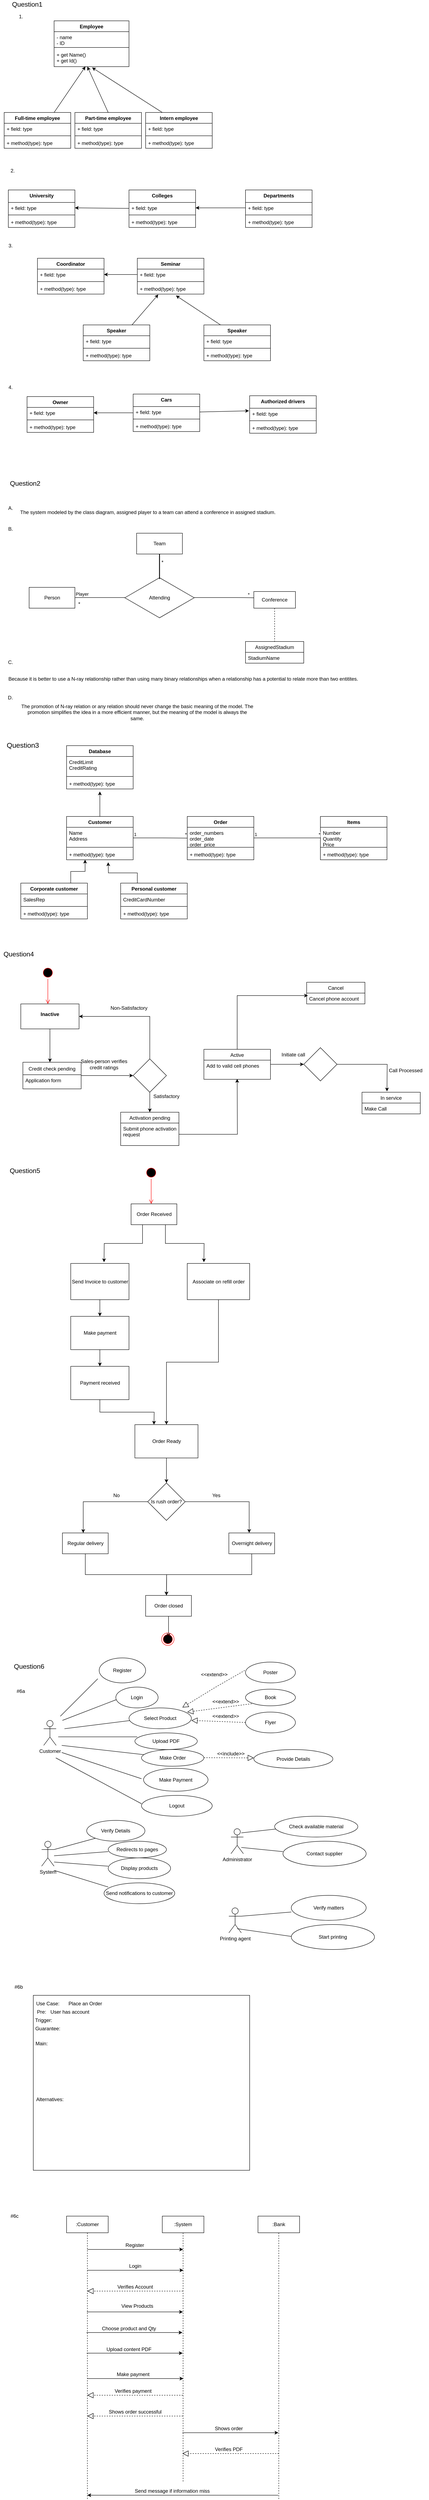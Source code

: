 <mxfile version="15.2.9" type="github">
  <diagram name="Page-1" id="929967ad-93f9-6ef4-fab6-5d389245f69c">
    <mxGraphModel dx="1038" dy="579" grid="1" gridSize="10" guides="1" tooltips="1" connect="1" arrows="1" fold="1" page="1" pageScale="1.5" pageWidth="1169" pageHeight="826" background="none" math="0" shadow="0">
      <root>
        <mxCell id="0" style=";html=1;" />
        <mxCell id="1" style=";html=1;" parent="0" />
        <mxCell id="pVyKS3Zhb-aqhYv4_YSG-1" value="&lt;font style=&quot;font-size: 16px&quot;&gt;Question1&lt;/font&gt;" style="text;html=1;resizable=0;autosize=1;align=center;verticalAlign=middle;points=[];fillColor=none;strokeColor=none;rounded=0;" parent="1" vertex="1">
          <mxGeometry x="20" y="40" width="90" height="20" as="geometry" />
        </mxCell>
        <mxCell id="pVyKS3Zhb-aqhYv4_YSG-3" value="1." style="text;html=1;resizable=0;autosize=1;align=center;verticalAlign=middle;points=[];fillColor=none;strokeColor=none;rounded=0;" parent="1" vertex="1">
          <mxGeometry x="35" y="70" width="30" height="20" as="geometry" />
        </mxCell>
        <mxCell id="pVyKS3Zhb-aqhYv4_YSG-24" value="Employee" style="swimlane;fontStyle=1;align=center;verticalAlign=top;childLayout=stackLayout;horizontal=1;startSize=26;horizontalStack=0;resizeParent=1;resizeParentMax=0;resizeLast=0;collapsible=1;marginBottom=0;" parent="1" vertex="1">
          <mxGeometry x="130" y="90" width="180" height="110" as="geometry" />
        </mxCell>
        <mxCell id="pVyKS3Zhb-aqhYv4_YSG-25" value="- name&#xa;- ID" style="text;strokeColor=none;fillColor=none;align=left;verticalAlign=top;spacingLeft=4;spacingRight=4;overflow=hidden;rotatable=0;points=[[0,0.5],[1,0.5]];portConstraint=eastwest;" parent="pVyKS3Zhb-aqhYv4_YSG-24" vertex="1">
          <mxGeometry y="26" width="180" height="34" as="geometry" />
        </mxCell>
        <mxCell id="pVyKS3Zhb-aqhYv4_YSG-26" value="" style="line;strokeWidth=1;fillColor=none;align=left;verticalAlign=middle;spacingTop=-1;spacingLeft=3;spacingRight=3;rotatable=0;labelPosition=right;points=[];portConstraint=eastwest;" parent="pVyKS3Zhb-aqhYv4_YSG-24" vertex="1">
          <mxGeometry y="60" width="180" height="8" as="geometry" />
        </mxCell>
        <mxCell id="pVyKS3Zhb-aqhYv4_YSG-27" value="+ get Name()&#xa;+ get Id()" style="text;strokeColor=none;fillColor=none;align=left;verticalAlign=top;spacingLeft=4;spacingRight=4;overflow=hidden;rotatable=0;points=[[0,0.5],[1,0.5]];portConstraint=eastwest;" parent="pVyKS3Zhb-aqhYv4_YSG-24" vertex="1">
          <mxGeometry y="68" width="180" height="42" as="geometry" />
        </mxCell>
        <mxCell id="pVyKS3Zhb-aqhYv4_YSG-68" style="edgeStyle=none;rounded=0;orthogonalLoop=1;jettySize=auto;html=1;exitX=0.25;exitY=0;exitDx=0;exitDy=0;entryX=0.507;entryY=1.052;entryDx=0;entryDy=0;entryPerimeter=0;" parent="1" source="pVyKS3Zhb-aqhYv4_YSG-32" target="pVyKS3Zhb-aqhYv4_YSG-27" edge="1">
          <mxGeometry relative="1" as="geometry" />
        </mxCell>
        <mxCell id="pVyKS3Zhb-aqhYv4_YSG-32" value="Intern employee" style="swimlane;fontStyle=1;align=center;verticalAlign=top;childLayout=stackLayout;horizontal=1;startSize=26;horizontalStack=0;resizeParent=1;resizeParentMax=0;resizeLast=0;collapsible=1;marginBottom=0;" parent="1" vertex="1">
          <mxGeometry x="350" y="310" width="160" height="86" as="geometry" />
        </mxCell>
        <mxCell id="pVyKS3Zhb-aqhYv4_YSG-33" value="+ field: type" style="text;strokeColor=none;fillColor=none;align=left;verticalAlign=top;spacingLeft=4;spacingRight=4;overflow=hidden;rotatable=0;points=[[0,0.5],[1,0.5]];portConstraint=eastwest;" parent="pVyKS3Zhb-aqhYv4_YSG-32" vertex="1">
          <mxGeometry y="26" width="160" height="26" as="geometry" />
        </mxCell>
        <mxCell id="pVyKS3Zhb-aqhYv4_YSG-34" value="" style="line;strokeWidth=1;fillColor=none;align=left;verticalAlign=middle;spacingTop=-1;spacingLeft=3;spacingRight=3;rotatable=0;labelPosition=right;points=[];portConstraint=eastwest;" parent="pVyKS3Zhb-aqhYv4_YSG-32" vertex="1">
          <mxGeometry y="52" width="160" height="8" as="geometry" />
        </mxCell>
        <mxCell id="pVyKS3Zhb-aqhYv4_YSG-35" value="+ method(type): type" style="text;strokeColor=none;fillColor=none;align=left;verticalAlign=top;spacingLeft=4;spacingRight=4;overflow=hidden;rotatable=0;points=[[0,0.5],[1,0.5]];portConstraint=eastwest;" parent="pVyKS3Zhb-aqhYv4_YSG-32" vertex="1">
          <mxGeometry y="60" width="160" height="26" as="geometry" />
        </mxCell>
        <mxCell id="pVyKS3Zhb-aqhYv4_YSG-67" style="edgeStyle=none;rounded=0;orthogonalLoop=1;jettySize=auto;html=1;exitX=0.5;exitY=0;exitDx=0;exitDy=0;" parent="1" source="pVyKS3Zhb-aqhYv4_YSG-36" edge="1">
          <mxGeometry relative="1" as="geometry">
            <mxPoint x="210" y="200" as="targetPoint" />
          </mxGeometry>
        </mxCell>
        <mxCell id="pVyKS3Zhb-aqhYv4_YSG-36" value="Part-time employee" style="swimlane;fontStyle=1;align=center;verticalAlign=top;childLayout=stackLayout;horizontal=1;startSize=26;horizontalStack=0;resizeParent=1;resizeParentMax=0;resizeLast=0;collapsible=1;marginBottom=0;" parent="1" vertex="1">
          <mxGeometry x="180" y="310" width="160" height="86" as="geometry" />
        </mxCell>
        <mxCell id="pVyKS3Zhb-aqhYv4_YSG-37" value="+ field: type" style="text;strokeColor=none;fillColor=none;align=left;verticalAlign=top;spacingLeft=4;spacingRight=4;overflow=hidden;rotatable=0;points=[[0,0.5],[1,0.5]];portConstraint=eastwest;" parent="pVyKS3Zhb-aqhYv4_YSG-36" vertex="1">
          <mxGeometry y="26" width="160" height="26" as="geometry" />
        </mxCell>
        <mxCell id="pVyKS3Zhb-aqhYv4_YSG-38" value="" style="line;strokeWidth=1;fillColor=none;align=left;verticalAlign=middle;spacingTop=-1;spacingLeft=3;spacingRight=3;rotatable=0;labelPosition=right;points=[];portConstraint=eastwest;" parent="pVyKS3Zhb-aqhYv4_YSG-36" vertex="1">
          <mxGeometry y="52" width="160" height="8" as="geometry" />
        </mxCell>
        <mxCell id="pVyKS3Zhb-aqhYv4_YSG-39" value="+ method(type): type" style="text;strokeColor=none;fillColor=none;align=left;verticalAlign=top;spacingLeft=4;spacingRight=4;overflow=hidden;rotatable=0;points=[[0,0.5],[1,0.5]];portConstraint=eastwest;" parent="pVyKS3Zhb-aqhYv4_YSG-36" vertex="1">
          <mxGeometry y="60" width="160" height="26" as="geometry" />
        </mxCell>
        <mxCell id="pVyKS3Zhb-aqhYv4_YSG-66" style="edgeStyle=none;rounded=0;orthogonalLoop=1;jettySize=auto;html=1;exitX=0.75;exitY=0;exitDx=0;exitDy=0;entryX=0.418;entryY=0.995;entryDx=0;entryDy=0;entryPerimeter=0;" parent="1" source="pVyKS3Zhb-aqhYv4_YSG-40" target="pVyKS3Zhb-aqhYv4_YSG-27" edge="1">
          <mxGeometry relative="1" as="geometry" />
        </mxCell>
        <mxCell id="pVyKS3Zhb-aqhYv4_YSG-40" value="Full-time employee" style="swimlane;fontStyle=1;align=center;verticalAlign=top;childLayout=stackLayout;horizontal=1;startSize=26;horizontalStack=0;resizeParent=1;resizeParentMax=0;resizeLast=0;collapsible=1;marginBottom=0;" parent="1" vertex="1">
          <mxGeometry x="10" y="310" width="160" height="86" as="geometry" />
        </mxCell>
        <mxCell id="pVyKS3Zhb-aqhYv4_YSG-41" value="+ field: type" style="text;strokeColor=none;fillColor=none;align=left;verticalAlign=top;spacingLeft=4;spacingRight=4;overflow=hidden;rotatable=0;points=[[0,0.5],[1,0.5]];portConstraint=eastwest;" parent="pVyKS3Zhb-aqhYv4_YSG-40" vertex="1">
          <mxGeometry y="26" width="160" height="26" as="geometry" />
        </mxCell>
        <mxCell id="pVyKS3Zhb-aqhYv4_YSG-42" value="" style="line;strokeWidth=1;fillColor=none;align=left;verticalAlign=middle;spacingTop=-1;spacingLeft=3;spacingRight=3;rotatable=0;labelPosition=right;points=[];portConstraint=eastwest;" parent="pVyKS3Zhb-aqhYv4_YSG-40" vertex="1">
          <mxGeometry y="52" width="160" height="8" as="geometry" />
        </mxCell>
        <mxCell id="pVyKS3Zhb-aqhYv4_YSG-43" value="+ method(type): type" style="text;strokeColor=none;fillColor=none;align=left;verticalAlign=top;spacingLeft=4;spacingRight=4;overflow=hidden;rotatable=0;points=[[0,0.5],[1,0.5]];portConstraint=eastwest;" parent="pVyKS3Zhb-aqhYv4_YSG-40" vertex="1">
          <mxGeometry y="60" width="160" height="26" as="geometry" />
        </mxCell>
        <mxCell id="pVyKS3Zhb-aqhYv4_YSG-44" value="2." style="text;html=1;resizable=0;autosize=1;align=center;verticalAlign=middle;points=[];fillColor=none;strokeColor=none;rounded=0;" parent="1" vertex="1">
          <mxGeometry x="15" y="440" width="30" height="20" as="geometry" />
        </mxCell>
        <mxCell id="pVyKS3Zhb-aqhYv4_YSG-45" value="University" style="swimlane;fontStyle=1;align=center;verticalAlign=top;childLayout=stackLayout;horizontal=1;startSize=30;horizontalStack=0;resizeParent=1;resizeParentMax=0;resizeLast=0;collapsible=1;marginBottom=0;" parent="1" vertex="1">
          <mxGeometry x="20" y="496" width="160" height="90" as="geometry" />
        </mxCell>
        <mxCell id="pVyKS3Zhb-aqhYv4_YSG-46" value="+ field: type" style="text;strokeColor=none;fillColor=none;align=left;verticalAlign=top;spacingLeft=4;spacingRight=4;overflow=hidden;rotatable=0;points=[[0,0.5],[1,0.5]];portConstraint=eastwest;" parent="pVyKS3Zhb-aqhYv4_YSG-45" vertex="1">
          <mxGeometry y="30" width="160" height="26" as="geometry" />
        </mxCell>
        <mxCell id="pVyKS3Zhb-aqhYv4_YSG-47" value="" style="line;strokeWidth=1;fillColor=none;align=left;verticalAlign=middle;spacingTop=-1;spacingLeft=3;spacingRight=3;rotatable=0;labelPosition=right;points=[];portConstraint=eastwest;" parent="pVyKS3Zhb-aqhYv4_YSG-45" vertex="1">
          <mxGeometry y="56" width="160" height="8" as="geometry" />
        </mxCell>
        <mxCell id="pVyKS3Zhb-aqhYv4_YSG-48" value="+ method(type): type" style="text;strokeColor=none;fillColor=none;align=left;verticalAlign=top;spacingLeft=4;spacingRight=4;overflow=hidden;rotatable=0;points=[[0,0.5],[1,0.5]];portConstraint=eastwest;" parent="pVyKS3Zhb-aqhYv4_YSG-45" vertex="1">
          <mxGeometry y="64" width="160" height="26" as="geometry" />
        </mxCell>
        <mxCell id="pVyKS3Zhb-aqhYv4_YSG-61" style="edgeStyle=none;rounded=0;orthogonalLoop=1;jettySize=auto;html=1;entryX=1;entryY=0.5;entryDx=0;entryDy=0;" parent="1" source="pVyKS3Zhb-aqhYv4_YSG-49" target="pVyKS3Zhb-aqhYv4_YSG-46" edge="1">
          <mxGeometry relative="1" as="geometry" />
        </mxCell>
        <mxCell id="pVyKS3Zhb-aqhYv4_YSG-49" value="Colleges" style="swimlane;fontStyle=1;align=center;verticalAlign=top;childLayout=stackLayout;horizontal=1;startSize=30;horizontalStack=0;resizeParent=1;resizeParentMax=0;resizeLast=0;collapsible=1;marginBottom=0;" parent="1" vertex="1">
          <mxGeometry x="310" y="496" width="160" height="90" as="geometry" />
        </mxCell>
        <mxCell id="pVyKS3Zhb-aqhYv4_YSG-50" value="+ field: type" style="text;strokeColor=none;fillColor=none;align=left;verticalAlign=top;spacingLeft=4;spacingRight=4;overflow=hidden;rotatable=0;points=[[0,0.5],[1,0.5]];portConstraint=eastwest;" parent="pVyKS3Zhb-aqhYv4_YSG-49" vertex="1">
          <mxGeometry y="30" width="160" height="26" as="geometry" />
        </mxCell>
        <mxCell id="pVyKS3Zhb-aqhYv4_YSG-51" value="" style="line;strokeWidth=1;fillColor=none;align=left;verticalAlign=middle;spacingTop=-1;spacingLeft=3;spacingRight=3;rotatable=0;labelPosition=right;points=[];portConstraint=eastwest;" parent="pVyKS3Zhb-aqhYv4_YSG-49" vertex="1">
          <mxGeometry y="56" width="160" height="8" as="geometry" />
        </mxCell>
        <mxCell id="pVyKS3Zhb-aqhYv4_YSG-52" value="+ method(type): type" style="text;strokeColor=none;fillColor=none;align=left;verticalAlign=top;spacingLeft=4;spacingRight=4;overflow=hidden;rotatable=0;points=[[0,0.5],[1,0.5]];portConstraint=eastwest;" parent="pVyKS3Zhb-aqhYv4_YSG-49" vertex="1">
          <mxGeometry y="64" width="160" height="26" as="geometry" />
        </mxCell>
        <mxCell id="pVyKS3Zhb-aqhYv4_YSG-54" value="Departments" style="swimlane;fontStyle=1;align=center;verticalAlign=top;childLayout=stackLayout;horizontal=1;startSize=30;horizontalStack=0;resizeParent=1;resizeParentMax=0;resizeLast=0;collapsible=1;marginBottom=0;" parent="1" vertex="1">
          <mxGeometry x="590" y="496" width="160" height="90" as="geometry" />
        </mxCell>
        <mxCell id="pVyKS3Zhb-aqhYv4_YSG-55" value="+ field: type" style="text;strokeColor=none;fillColor=none;align=left;verticalAlign=top;spacingLeft=4;spacingRight=4;overflow=hidden;rotatable=0;points=[[0,0.5],[1,0.5]];portConstraint=eastwest;" parent="pVyKS3Zhb-aqhYv4_YSG-54" vertex="1">
          <mxGeometry y="30" width="160" height="26" as="geometry" />
        </mxCell>
        <mxCell id="pVyKS3Zhb-aqhYv4_YSG-56" value="" style="line;strokeWidth=1;fillColor=none;align=left;verticalAlign=middle;spacingTop=-1;spacingLeft=3;spacingRight=3;rotatable=0;labelPosition=right;points=[];portConstraint=eastwest;" parent="pVyKS3Zhb-aqhYv4_YSG-54" vertex="1">
          <mxGeometry y="56" width="160" height="8" as="geometry" />
        </mxCell>
        <mxCell id="pVyKS3Zhb-aqhYv4_YSG-57" value="+ method(type): type" style="text;strokeColor=none;fillColor=none;align=left;verticalAlign=top;spacingLeft=4;spacingRight=4;overflow=hidden;rotatable=0;points=[[0,0.5],[1,0.5]];portConstraint=eastwest;" parent="pVyKS3Zhb-aqhYv4_YSG-54" vertex="1">
          <mxGeometry y="64" width="160" height="26" as="geometry" />
        </mxCell>
        <mxCell id="pVyKS3Zhb-aqhYv4_YSG-62" style="edgeStyle=none;rounded=0;orthogonalLoop=1;jettySize=auto;html=1;entryX=1;entryY=0.5;entryDx=0;entryDy=0;" parent="1" source="pVyKS3Zhb-aqhYv4_YSG-55" target="pVyKS3Zhb-aqhYv4_YSG-50" edge="1">
          <mxGeometry relative="1" as="geometry" />
        </mxCell>
        <mxCell id="pVyKS3Zhb-aqhYv4_YSG-63" value="3." style="text;html=1;resizable=0;autosize=1;align=center;verticalAlign=middle;points=[];fillColor=none;strokeColor=none;rounded=0;" parent="1" vertex="1">
          <mxGeometry x="10" y="620" width="30" height="20" as="geometry" />
        </mxCell>
        <mxCell id="pVyKS3Zhb-aqhYv4_YSG-69" value="Coordinator" style="swimlane;fontStyle=1;align=center;verticalAlign=top;childLayout=stackLayout;horizontal=1;startSize=26;horizontalStack=0;resizeParent=1;resizeParentMax=0;resizeLast=0;collapsible=1;marginBottom=0;" parent="1" vertex="1">
          <mxGeometry x="90" y="660" width="160" height="86" as="geometry" />
        </mxCell>
        <mxCell id="pVyKS3Zhb-aqhYv4_YSG-70" value="+ field: type" style="text;strokeColor=none;fillColor=none;align=left;verticalAlign=top;spacingLeft=4;spacingRight=4;overflow=hidden;rotatable=0;points=[[0,0.5],[1,0.5]];portConstraint=eastwest;" parent="pVyKS3Zhb-aqhYv4_YSG-69" vertex="1">
          <mxGeometry y="26" width="160" height="26" as="geometry" />
        </mxCell>
        <mxCell id="pVyKS3Zhb-aqhYv4_YSG-71" value="" style="line;strokeWidth=1;fillColor=none;align=left;verticalAlign=middle;spacingTop=-1;spacingLeft=3;spacingRight=3;rotatable=0;labelPosition=right;points=[];portConstraint=eastwest;" parent="pVyKS3Zhb-aqhYv4_YSG-69" vertex="1">
          <mxGeometry y="52" width="160" height="8" as="geometry" />
        </mxCell>
        <mxCell id="pVyKS3Zhb-aqhYv4_YSG-72" value="+ method(type): type" style="text;strokeColor=none;fillColor=none;align=left;verticalAlign=top;spacingLeft=4;spacingRight=4;overflow=hidden;rotatable=0;points=[[0,0.5],[1,0.5]];portConstraint=eastwest;" parent="pVyKS3Zhb-aqhYv4_YSG-69" vertex="1">
          <mxGeometry y="60" width="160" height="26" as="geometry" />
        </mxCell>
        <mxCell id="pVyKS3Zhb-aqhYv4_YSG-89" style="edgeStyle=none;rounded=0;orthogonalLoop=1;jettySize=auto;html=1;entryX=0.315;entryY=1.038;entryDx=0;entryDy=0;entryPerimeter=0;" parent="1" source="pVyKS3Zhb-aqhYv4_YSG-77" target="pVyKS3Zhb-aqhYv4_YSG-88" edge="1">
          <mxGeometry relative="1" as="geometry" />
        </mxCell>
        <mxCell id="pVyKS3Zhb-aqhYv4_YSG-77" value="Speaker" style="swimlane;fontStyle=1;align=center;verticalAlign=top;childLayout=stackLayout;horizontal=1;startSize=26;horizontalStack=0;resizeParent=1;resizeParentMax=0;resizeLast=0;collapsible=1;marginBottom=0;" parent="1" vertex="1">
          <mxGeometry x="200" y="820" width="160" height="86" as="geometry" />
        </mxCell>
        <mxCell id="pVyKS3Zhb-aqhYv4_YSG-78" value="+ field: type" style="text;strokeColor=none;fillColor=none;align=left;verticalAlign=top;spacingLeft=4;spacingRight=4;overflow=hidden;rotatable=0;points=[[0,0.5],[1,0.5]];portConstraint=eastwest;" parent="pVyKS3Zhb-aqhYv4_YSG-77" vertex="1">
          <mxGeometry y="26" width="160" height="26" as="geometry" />
        </mxCell>
        <mxCell id="pVyKS3Zhb-aqhYv4_YSG-79" value="" style="line;strokeWidth=1;fillColor=none;align=left;verticalAlign=middle;spacingTop=-1;spacingLeft=3;spacingRight=3;rotatable=0;labelPosition=right;points=[];portConstraint=eastwest;" parent="pVyKS3Zhb-aqhYv4_YSG-77" vertex="1">
          <mxGeometry y="52" width="160" height="8" as="geometry" />
        </mxCell>
        <mxCell id="pVyKS3Zhb-aqhYv4_YSG-80" value="+ method(type): type" style="text;strokeColor=none;fillColor=none;align=left;verticalAlign=top;spacingLeft=4;spacingRight=4;overflow=hidden;rotatable=0;points=[[0,0.5],[1,0.5]];portConstraint=eastwest;" parent="pVyKS3Zhb-aqhYv4_YSG-77" vertex="1">
          <mxGeometry y="60" width="160" height="26" as="geometry" />
        </mxCell>
        <mxCell id="pVyKS3Zhb-aqhYv4_YSG-90" style="edgeStyle=none;rounded=0;orthogonalLoop=1;jettySize=auto;html=1;exitX=0.25;exitY=0;exitDx=0;exitDy=0;entryX=0.58;entryY=1.131;entryDx=0;entryDy=0;entryPerimeter=0;" parent="1" source="pVyKS3Zhb-aqhYv4_YSG-81" target="pVyKS3Zhb-aqhYv4_YSG-88" edge="1">
          <mxGeometry relative="1" as="geometry" />
        </mxCell>
        <mxCell id="pVyKS3Zhb-aqhYv4_YSG-81" value="Speaker" style="swimlane;fontStyle=1;align=center;verticalAlign=top;childLayout=stackLayout;horizontal=1;startSize=26;horizontalStack=0;resizeParent=1;resizeParentMax=0;resizeLast=0;collapsible=1;marginBottom=0;" parent="1" vertex="1">
          <mxGeometry x="490" y="820" width="160" height="86" as="geometry" />
        </mxCell>
        <mxCell id="pVyKS3Zhb-aqhYv4_YSG-82" value="+ field: type" style="text;strokeColor=none;fillColor=none;align=left;verticalAlign=top;spacingLeft=4;spacingRight=4;overflow=hidden;rotatable=0;points=[[0,0.5],[1,0.5]];portConstraint=eastwest;" parent="pVyKS3Zhb-aqhYv4_YSG-81" vertex="1">
          <mxGeometry y="26" width="160" height="26" as="geometry" />
        </mxCell>
        <mxCell id="pVyKS3Zhb-aqhYv4_YSG-83" value="" style="line;strokeWidth=1;fillColor=none;align=left;verticalAlign=middle;spacingTop=-1;spacingLeft=3;spacingRight=3;rotatable=0;labelPosition=right;points=[];portConstraint=eastwest;" parent="pVyKS3Zhb-aqhYv4_YSG-81" vertex="1">
          <mxGeometry y="52" width="160" height="8" as="geometry" />
        </mxCell>
        <mxCell id="pVyKS3Zhb-aqhYv4_YSG-84" value="+ method(type): type" style="text;strokeColor=none;fillColor=none;align=left;verticalAlign=top;spacingLeft=4;spacingRight=4;overflow=hidden;rotatable=0;points=[[0,0.5],[1,0.5]];portConstraint=eastwest;" parent="pVyKS3Zhb-aqhYv4_YSG-81" vertex="1">
          <mxGeometry y="60" width="160" height="26" as="geometry" />
        </mxCell>
        <mxCell id="pVyKS3Zhb-aqhYv4_YSG-85" value="Seminar" style="swimlane;fontStyle=1;align=center;verticalAlign=top;childLayout=stackLayout;horizontal=1;startSize=26;horizontalStack=0;resizeParent=1;resizeParentMax=0;resizeLast=0;collapsible=1;marginBottom=0;" parent="1" vertex="1">
          <mxGeometry x="330" y="660" width="160" height="86" as="geometry" />
        </mxCell>
        <mxCell id="pVyKS3Zhb-aqhYv4_YSG-86" value="+ field: type" style="text;strokeColor=none;fillColor=none;align=left;verticalAlign=top;spacingLeft=4;spacingRight=4;overflow=hidden;rotatable=0;points=[[0,0.5],[1,0.5]];portConstraint=eastwest;" parent="pVyKS3Zhb-aqhYv4_YSG-85" vertex="1">
          <mxGeometry y="26" width="160" height="26" as="geometry" />
        </mxCell>
        <mxCell id="pVyKS3Zhb-aqhYv4_YSG-87" value="" style="line;strokeWidth=1;fillColor=none;align=left;verticalAlign=middle;spacingTop=-1;spacingLeft=3;spacingRight=3;rotatable=0;labelPosition=right;points=[];portConstraint=eastwest;" parent="pVyKS3Zhb-aqhYv4_YSG-85" vertex="1">
          <mxGeometry y="52" width="160" height="8" as="geometry" />
        </mxCell>
        <mxCell id="pVyKS3Zhb-aqhYv4_YSG-88" value="+ method(type): type" style="text;strokeColor=none;fillColor=none;align=left;verticalAlign=top;spacingLeft=4;spacingRight=4;overflow=hidden;rotatable=0;points=[[0,0.5],[1,0.5]];portConstraint=eastwest;" parent="pVyKS3Zhb-aqhYv4_YSG-85" vertex="1">
          <mxGeometry y="60" width="160" height="26" as="geometry" />
        </mxCell>
        <mxCell id="pVyKS3Zhb-aqhYv4_YSG-91" style="edgeStyle=none;rounded=0;orthogonalLoop=1;jettySize=auto;html=1;exitX=0;exitY=0.5;exitDx=0;exitDy=0;entryX=1;entryY=0.5;entryDx=0;entryDy=0;" parent="1" source="pVyKS3Zhb-aqhYv4_YSG-86" target="pVyKS3Zhb-aqhYv4_YSG-70" edge="1">
          <mxGeometry relative="1" as="geometry" />
        </mxCell>
        <mxCell id="pVyKS3Zhb-aqhYv4_YSG-92" value="4." style="text;html=1;resizable=0;autosize=1;align=center;verticalAlign=middle;points=[];fillColor=none;strokeColor=none;rounded=0;" parent="1" vertex="1">
          <mxGeometry x="10" y="960" width="30" height="20" as="geometry" />
        </mxCell>
        <mxCell id="pVyKS3Zhb-aqhYv4_YSG-111" style="edgeStyle=none;rounded=0;orthogonalLoop=1;jettySize=auto;html=1;entryX=1;entryY=0.5;entryDx=0;entryDy=0;" parent="1" source="pVyKS3Zhb-aqhYv4_YSG-93" target="pVyKS3Zhb-aqhYv4_YSG-98" edge="1">
          <mxGeometry relative="1" as="geometry" />
        </mxCell>
        <mxCell id="pVyKS3Zhb-aqhYv4_YSG-93" value="Cars" style="swimlane;fontStyle=1;align=center;verticalAlign=top;childLayout=stackLayout;horizontal=1;startSize=30;horizontalStack=0;resizeParent=1;resizeParentMax=0;resizeLast=0;collapsible=1;marginBottom=0;" parent="1" vertex="1">
          <mxGeometry x="320" y="986" width="160" height="90" as="geometry" />
        </mxCell>
        <mxCell id="pVyKS3Zhb-aqhYv4_YSG-94" value="+ field: type" style="text;strokeColor=none;fillColor=none;align=left;verticalAlign=top;spacingLeft=4;spacingRight=4;overflow=hidden;rotatable=0;points=[[0,0.5],[1,0.5]];portConstraint=eastwest;" parent="pVyKS3Zhb-aqhYv4_YSG-93" vertex="1">
          <mxGeometry y="30" width="160" height="26" as="geometry" />
        </mxCell>
        <mxCell id="pVyKS3Zhb-aqhYv4_YSG-95" value="" style="line;strokeWidth=1;fillColor=none;align=left;verticalAlign=middle;spacingTop=-1;spacingLeft=3;spacingRight=3;rotatable=0;labelPosition=right;points=[];portConstraint=eastwest;" parent="pVyKS3Zhb-aqhYv4_YSG-93" vertex="1">
          <mxGeometry y="56" width="160" height="8" as="geometry" />
        </mxCell>
        <mxCell id="pVyKS3Zhb-aqhYv4_YSG-96" value="+ method(type): type" style="text;strokeColor=none;fillColor=none;align=left;verticalAlign=top;spacingLeft=4;spacingRight=4;overflow=hidden;rotatable=0;points=[[0,0.5],[1,0.5]];portConstraint=eastwest;" parent="pVyKS3Zhb-aqhYv4_YSG-93" vertex="1">
          <mxGeometry y="64" width="160" height="26" as="geometry" />
        </mxCell>
        <mxCell id="pVyKS3Zhb-aqhYv4_YSG-97" value="Owner" style="swimlane;fontStyle=1;align=center;verticalAlign=top;childLayout=stackLayout;horizontal=1;startSize=26;horizontalStack=0;resizeParent=1;resizeParentMax=0;resizeLast=0;collapsible=1;marginBottom=0;" parent="1" vertex="1">
          <mxGeometry x="65" y="992" width="160" height="86" as="geometry" />
        </mxCell>
        <mxCell id="pVyKS3Zhb-aqhYv4_YSG-98" value="+ field: type" style="text;strokeColor=none;fillColor=none;align=left;verticalAlign=top;spacingLeft=4;spacingRight=4;overflow=hidden;rotatable=0;points=[[0,0.5],[1,0.5]];portConstraint=eastwest;" parent="pVyKS3Zhb-aqhYv4_YSG-97" vertex="1">
          <mxGeometry y="26" width="160" height="26" as="geometry" />
        </mxCell>
        <mxCell id="pVyKS3Zhb-aqhYv4_YSG-99" value="" style="line;strokeWidth=1;fillColor=none;align=left;verticalAlign=middle;spacingTop=-1;spacingLeft=3;spacingRight=3;rotatable=0;labelPosition=right;points=[];portConstraint=eastwest;" parent="pVyKS3Zhb-aqhYv4_YSG-97" vertex="1">
          <mxGeometry y="52" width="160" height="8" as="geometry" />
        </mxCell>
        <mxCell id="pVyKS3Zhb-aqhYv4_YSG-100" value="+ method(type): type" style="text;strokeColor=none;fillColor=none;align=left;verticalAlign=top;spacingLeft=4;spacingRight=4;overflow=hidden;rotatable=0;points=[[0,0.5],[1,0.5]];portConstraint=eastwest;" parent="pVyKS3Zhb-aqhYv4_YSG-97" vertex="1">
          <mxGeometry y="60" width="160" height="26" as="geometry" />
        </mxCell>
        <mxCell id="pVyKS3Zhb-aqhYv4_YSG-101" value="Authorized drivers" style="swimlane;fontStyle=1;align=center;verticalAlign=top;childLayout=stackLayout;horizontal=1;startSize=30;horizontalStack=0;resizeParent=1;resizeParentMax=0;resizeLast=0;collapsible=1;marginBottom=0;" parent="1" vertex="1">
          <mxGeometry x="600" y="990" width="160" height="90" as="geometry" />
        </mxCell>
        <mxCell id="pVyKS3Zhb-aqhYv4_YSG-102" value="+ field: type" style="text;strokeColor=none;fillColor=none;align=left;verticalAlign=top;spacingLeft=4;spacingRight=4;overflow=hidden;rotatable=0;points=[[0,0.5],[1,0.5]];portConstraint=eastwest;" parent="pVyKS3Zhb-aqhYv4_YSG-101" vertex="1">
          <mxGeometry y="30" width="160" height="26" as="geometry" />
        </mxCell>
        <mxCell id="pVyKS3Zhb-aqhYv4_YSG-103" value="" style="line;strokeWidth=1;fillColor=none;align=left;verticalAlign=middle;spacingTop=-1;spacingLeft=3;spacingRight=3;rotatable=0;labelPosition=right;points=[];portConstraint=eastwest;" parent="pVyKS3Zhb-aqhYv4_YSG-101" vertex="1">
          <mxGeometry y="56" width="160" height="8" as="geometry" />
        </mxCell>
        <mxCell id="pVyKS3Zhb-aqhYv4_YSG-104" value="+ method(type): type" style="text;strokeColor=none;fillColor=none;align=left;verticalAlign=top;spacingLeft=4;spacingRight=4;overflow=hidden;rotatable=0;points=[[0,0.5],[1,0.5]];portConstraint=eastwest;" parent="pVyKS3Zhb-aqhYv4_YSG-101" vertex="1">
          <mxGeometry y="64" width="160" height="26" as="geometry" />
        </mxCell>
        <mxCell id="pVyKS3Zhb-aqhYv4_YSG-113" value="&lt;font style=&quot;font-size: 16px&quot;&gt;Question2&lt;/font&gt;" style="text;html=1;resizable=0;autosize=1;align=center;verticalAlign=middle;points=[];fillColor=none;strokeColor=none;rounded=0;" parent="1" vertex="1">
          <mxGeometry x="15" y="1190" width="90" height="20" as="geometry" />
        </mxCell>
        <mxCell id="pVyKS3Zhb-aqhYv4_YSG-114" value="A." style="text;html=1;resizable=0;autosize=1;align=center;verticalAlign=middle;points=[];fillColor=none;strokeColor=none;rounded=0;" parent="1" vertex="1">
          <mxGeometry x="10" y="1250" width="30" height="20" as="geometry" />
        </mxCell>
        <mxCell id="pVyKS3Zhb-aqhYv4_YSG-116" value="The system modeled by the class diagram, assigned player to a team can attend a conference in assigned stadium." style="text;html=1;resizable=0;autosize=1;align=center;verticalAlign=middle;points=[];fillColor=none;strokeColor=none;rounded=0;" parent="1" vertex="1">
          <mxGeometry x="40" y="1260" width="630" height="20" as="geometry" />
        </mxCell>
        <mxCell id="pVyKS3Zhb-aqhYv4_YSG-117" value="B." style="text;html=1;resizable=0;autosize=1;align=center;verticalAlign=middle;points=[];fillColor=none;strokeColor=none;rounded=0;" parent="1" vertex="1">
          <mxGeometry x="10" y="1300" width="30" height="20" as="geometry" />
        </mxCell>
        <mxCell id="pVyKS3Zhb-aqhYv4_YSG-119" value="Team" style="html=1;" parent="1" vertex="1">
          <mxGeometry x="328.34" y="1320" width="110" height="50" as="geometry" />
        </mxCell>
        <mxCell id="pVyKS3Zhb-aqhYv4_YSG-120" value="Person" style="html=1;" parent="1" vertex="1">
          <mxGeometry x="70" y="1450" width="110" height="50" as="geometry" />
        </mxCell>
        <mxCell id="pVyKS3Zhb-aqhYv4_YSG-122" value="Attending" style="html=1;whiteSpace=wrap;aspect=fixed;shape=isoRectangle;" parent="1" vertex="1">
          <mxGeometry x="300" y="1425" width="166.67" height="100" as="geometry" />
        </mxCell>
        <mxCell id="pVyKS3Zhb-aqhYv4_YSG-123" style="edgeStyle=none;rounded=0;orthogonalLoop=1;jettySize=auto;html=1;entryX=0.516;entryY=-0.002;entryDx=0;entryDy=0;entryPerimeter=0;" parent="1" source="pVyKS3Zhb-aqhYv4_YSG-122" target="pVyKS3Zhb-aqhYv4_YSG-122" edge="1">
          <mxGeometry relative="1" as="geometry" />
        </mxCell>
        <mxCell id="pVyKS3Zhb-aqhYv4_YSG-126" style="edgeStyle=none;rounded=0;orthogonalLoop=1;jettySize=auto;html=1;exitX=1;exitY=0.5;exitDx=0;exitDy=0;entryX=-0.01;entryY=0.238;entryDx=0;entryDy=0;entryPerimeter=0;" parent="1" source="pVyKS3Zhb-aqhYv4_YSG-94" target="pVyKS3Zhb-aqhYv4_YSG-102" edge="1">
          <mxGeometry relative="1" as="geometry" />
        </mxCell>
        <mxCell id="pVyKS3Zhb-aqhYv4_YSG-127" value="" style="line;strokeWidth=2;direction=south;html=1;" parent="1" vertex="1">
          <mxGeometry x="378.34" y="1370" width="10" height="60" as="geometry" />
        </mxCell>
        <mxCell id="pVyKS3Zhb-aqhYv4_YSG-128" value="" style="endArrow=none;html=1;edgeStyle=orthogonalEdgeStyle;" parent="1" edge="1">
          <mxGeometry relative="1" as="geometry">
            <mxPoint x="180" y="1474.5" as="sourcePoint" />
            <mxPoint x="300" y="1474.5" as="targetPoint" />
            <Array as="points">
              <mxPoint x="190" y="1475" />
              <mxPoint x="190" y="1475" />
            </Array>
          </mxGeometry>
        </mxCell>
        <mxCell id="pVyKS3Zhb-aqhYv4_YSG-129" value="Player" style="edgeLabel;resizable=0;html=1;align=left;verticalAlign=bottom;" parent="pVyKS3Zhb-aqhYv4_YSG-128" connectable="0" vertex="1">
          <mxGeometry x="-1" relative="1" as="geometry" />
        </mxCell>
        <mxCell id="pVyKS3Zhb-aqhYv4_YSG-134" value="*" style="text;html=1;align=center;verticalAlign=middle;resizable=0;points=[];autosize=1;strokeColor=none;fillColor=none;" parent="1" vertex="1">
          <mxGeometry x="180" y="1480" width="20" height="20" as="geometry" />
        </mxCell>
        <mxCell id="pVyKS3Zhb-aqhYv4_YSG-135" value="" style="endArrow=none;html=1;edgeStyle=orthogonalEdgeStyle;" parent="1" edge="1">
          <mxGeometry relative="1" as="geometry">
            <mxPoint x="466.67" y="1474.5" as="sourcePoint" />
            <mxPoint x="610" y="1475" as="targetPoint" />
            <Array as="points">
              <mxPoint x="576.67" y="1474.5" />
              <mxPoint x="576.67" y="1474.5" />
            </Array>
          </mxGeometry>
        </mxCell>
        <mxCell id="pVyKS3Zhb-aqhYv4_YSG-137" value="*" style="edgeLabel;resizable=0;html=1;align=right;verticalAlign=bottom;" parent="pVyKS3Zhb-aqhYv4_YSG-135" connectable="0" vertex="1">
          <mxGeometry x="1" relative="1" as="geometry">
            <mxPoint x="-10" as="offset" />
          </mxGeometry>
        </mxCell>
        <mxCell id="pVyKS3Zhb-aqhYv4_YSG-140" value="*" style="text;html=1;resizable=0;autosize=1;align=center;verticalAlign=middle;points=[];fillColor=none;strokeColor=none;rounded=0;" parent="1" vertex="1">
          <mxGeometry x="380" y="1380" width="20" height="20" as="geometry" />
        </mxCell>
        <mxCell id="pVyKS3Zhb-aqhYv4_YSG-141" value="Conference" style="shape=umlLifeline;perimeter=lifelinePerimeter;whiteSpace=wrap;html=1;container=1;collapsible=0;recursiveResize=0;outlineConnect=0;" parent="1" vertex="1">
          <mxGeometry x="610" y="1460" width="100" height="120" as="geometry" />
        </mxCell>
        <mxCell id="pVyKS3Zhb-aqhYv4_YSG-142" value="AssignedStadium" style="swimlane;fontStyle=0;childLayout=stackLayout;horizontal=1;startSize=26;fillColor=none;horizontalStack=0;resizeParent=1;resizeParentMax=0;resizeLast=0;collapsible=1;marginBottom=0;" parent="1" vertex="1">
          <mxGeometry x="590" y="1580" width="140" height="52" as="geometry" />
        </mxCell>
        <mxCell id="pVyKS3Zhb-aqhYv4_YSG-143" value="StadiumName" style="text;strokeColor=none;fillColor=none;align=left;verticalAlign=top;spacingLeft=4;spacingRight=4;overflow=hidden;rotatable=0;points=[[0,0.5],[1,0.5]];portConstraint=eastwest;" parent="pVyKS3Zhb-aqhYv4_YSG-142" vertex="1">
          <mxGeometry y="26" width="140" height="26" as="geometry" />
        </mxCell>
        <mxCell id="pVyKS3Zhb-aqhYv4_YSG-146" value="C." style="text;html=1;resizable=0;autosize=1;align=center;verticalAlign=middle;points=[];fillColor=none;strokeColor=none;rounded=0;" parent="1" vertex="1">
          <mxGeometry x="10" y="1620" width="30" height="20" as="geometry" />
        </mxCell>
        <mxCell id="pVyKS3Zhb-aqhYv4_YSG-147" value="Because it is better to use a N-ray relationship rather than using many binary relationships when a relationship has a potential to relate more than two entitites." style="text;html=1;resizable=0;autosize=1;align=center;verticalAlign=middle;points=[];fillColor=none;strokeColor=none;rounded=0;" parent="1" vertex="1">
          <mxGeometry x="10" y="1660" width="860" height="20" as="geometry" />
        </mxCell>
        <mxCell id="pVyKS3Zhb-aqhYv4_YSG-148" value="D." style="text;html=1;strokeColor=none;fillColor=none;align=center;verticalAlign=middle;whiteSpace=wrap;rounded=0;" parent="1" vertex="1">
          <mxGeometry y="1700" width="50" height="30" as="geometry" />
        </mxCell>
        <mxCell id="pVyKS3Zhb-aqhYv4_YSG-152" value="The promotion of N-ray relation or any relation should never change the basic meaning of the model. The promotion simplifies the idea in a more efficient manner, but the meaning of the model is always the same." style="text;html=1;strokeColor=none;fillColor=none;align=center;verticalAlign=middle;whiteSpace=wrap;rounded=0;" parent="1" vertex="1">
          <mxGeometry x="50" y="1710" width="560" height="80" as="geometry" />
        </mxCell>
        <mxCell id="bFDiG3mFqnvv7vtNkbEJ-1" value="&lt;font style=&quot;font-size: 17px&quot;&gt;Question3&lt;/font&gt;" style="text;html=1;strokeColor=none;fillColor=none;align=center;verticalAlign=middle;whiteSpace=wrap;rounded=0;" parent="1" vertex="1">
          <mxGeometry x="20" y="1820" width="70" height="20" as="geometry" />
        </mxCell>
        <mxCell id="bFDiG3mFqnvv7vtNkbEJ-2" value="Order" style="swimlane;fontStyle=1;align=center;verticalAlign=top;childLayout=stackLayout;horizontal=1;startSize=26;horizontalStack=0;resizeParent=1;resizeParentMax=0;resizeLast=0;collapsible=1;marginBottom=0;" parent="1" vertex="1">
          <mxGeometry x="450" y="2000" width="160" height="104" as="geometry" />
        </mxCell>
        <mxCell id="bFDiG3mFqnvv7vtNkbEJ-3" value="order_numbers&#xa;order_date&#xa;order_price" style="text;strokeColor=none;fillColor=none;align=left;verticalAlign=top;spacingLeft=4;spacingRight=4;overflow=hidden;rotatable=0;points=[[0,0.5],[1,0.5]];portConstraint=eastwest;" parent="bFDiG3mFqnvv7vtNkbEJ-2" vertex="1">
          <mxGeometry y="26" width="160" height="44" as="geometry" />
        </mxCell>
        <mxCell id="bFDiG3mFqnvv7vtNkbEJ-4" value="" style="line;strokeWidth=1;fillColor=none;align=left;verticalAlign=middle;spacingTop=-1;spacingLeft=3;spacingRight=3;rotatable=0;labelPosition=right;points=[];portConstraint=eastwest;" parent="bFDiG3mFqnvv7vtNkbEJ-2" vertex="1">
          <mxGeometry y="70" width="160" height="8" as="geometry" />
        </mxCell>
        <mxCell id="bFDiG3mFqnvv7vtNkbEJ-5" value="+ method(type): type" style="text;strokeColor=none;fillColor=none;align=left;verticalAlign=top;spacingLeft=4;spacingRight=4;overflow=hidden;rotatable=0;points=[[0,0.5],[1,0.5]];portConstraint=eastwest;" parent="bFDiG3mFqnvv7vtNkbEJ-2" vertex="1">
          <mxGeometry y="78" width="160" height="26" as="geometry" />
        </mxCell>
        <mxCell id="bFDiG3mFqnvv7vtNkbEJ-6" value="Items" style="swimlane;fontStyle=1;align=center;verticalAlign=top;childLayout=stackLayout;horizontal=1;startSize=26;horizontalStack=0;resizeParent=1;resizeParentMax=0;resizeLast=0;collapsible=1;marginBottom=0;" parent="1" vertex="1">
          <mxGeometry x="770" y="2000" width="160" height="104" as="geometry" />
        </mxCell>
        <mxCell id="bFDiG3mFqnvv7vtNkbEJ-33" value="Number&#xa;Quantity&#xa;Price" style="text;strokeColor=none;fillColor=none;align=left;verticalAlign=top;spacingLeft=4;spacingRight=4;overflow=hidden;rotatable=0;points=[[0,0.5],[1,0.5]];portConstraint=eastwest;" parent="bFDiG3mFqnvv7vtNkbEJ-6" vertex="1">
          <mxGeometry y="26" width="160" height="44" as="geometry" />
        </mxCell>
        <mxCell id="bFDiG3mFqnvv7vtNkbEJ-8" value="" style="line;strokeWidth=1;fillColor=none;align=left;verticalAlign=middle;spacingTop=-1;spacingLeft=3;spacingRight=3;rotatable=0;labelPosition=right;points=[];portConstraint=eastwest;" parent="bFDiG3mFqnvv7vtNkbEJ-6" vertex="1">
          <mxGeometry y="70" width="160" height="8" as="geometry" />
        </mxCell>
        <mxCell id="bFDiG3mFqnvv7vtNkbEJ-9" value="+ method(type): type" style="text;strokeColor=none;fillColor=none;align=left;verticalAlign=top;spacingLeft=4;spacingRight=4;overflow=hidden;rotatable=0;points=[[0,0.5],[1,0.5]];portConstraint=eastwest;" parent="bFDiG3mFqnvv7vtNkbEJ-6" vertex="1">
          <mxGeometry y="78" width="160" height="26" as="geometry" />
        </mxCell>
        <mxCell id="bFDiG3mFqnvv7vtNkbEJ-36" style="edgeStyle=orthogonalEdgeStyle;rounded=0;orthogonalLoop=1;jettySize=auto;html=1;exitX=0.5;exitY=0;exitDx=0;exitDy=0;" parent="1" source="bFDiG3mFqnvv7vtNkbEJ-10" edge="1">
          <mxGeometry relative="1" as="geometry">
            <mxPoint x="240" y="1940" as="targetPoint" />
          </mxGeometry>
        </mxCell>
        <mxCell id="bFDiG3mFqnvv7vtNkbEJ-10" value="Customer" style="swimlane;fontStyle=1;align=center;verticalAlign=top;childLayout=stackLayout;horizontal=1;startSize=26;horizontalStack=0;resizeParent=1;resizeParentMax=0;resizeLast=0;collapsible=1;marginBottom=0;" parent="1" vertex="1">
          <mxGeometry x="160" y="2000" width="160" height="104" as="geometry" />
        </mxCell>
        <mxCell id="bFDiG3mFqnvv7vtNkbEJ-11" value="Name&#xa;Address" style="text;strokeColor=none;fillColor=none;align=left;verticalAlign=top;spacingLeft=4;spacingRight=4;overflow=hidden;rotatable=0;points=[[0,0.5],[1,0.5]];portConstraint=eastwest;" parent="bFDiG3mFqnvv7vtNkbEJ-10" vertex="1">
          <mxGeometry y="26" width="160" height="44" as="geometry" />
        </mxCell>
        <mxCell id="bFDiG3mFqnvv7vtNkbEJ-12" value="" style="line;strokeWidth=1;fillColor=none;align=left;verticalAlign=middle;spacingTop=-1;spacingLeft=3;spacingRight=3;rotatable=0;labelPosition=right;points=[];portConstraint=eastwest;" parent="bFDiG3mFqnvv7vtNkbEJ-10" vertex="1">
          <mxGeometry y="70" width="160" height="8" as="geometry" />
        </mxCell>
        <mxCell id="bFDiG3mFqnvv7vtNkbEJ-13" value="+ method(type): type" style="text;strokeColor=none;fillColor=none;align=left;verticalAlign=top;spacingLeft=4;spacingRight=4;overflow=hidden;rotatable=0;points=[[0,0.5],[1,0.5]];portConstraint=eastwest;" parent="bFDiG3mFqnvv7vtNkbEJ-10" vertex="1">
          <mxGeometry y="78" width="160" height="26" as="geometry" />
        </mxCell>
        <mxCell id="bFDiG3mFqnvv7vtNkbEJ-34" style="edgeStyle=orthogonalEdgeStyle;rounded=0;orthogonalLoop=1;jettySize=auto;html=1;exitX=0.75;exitY=0;exitDx=0;exitDy=0;entryX=0.278;entryY=0.992;entryDx=0;entryDy=0;entryPerimeter=0;" parent="1" source="bFDiG3mFqnvv7vtNkbEJ-14" target="bFDiG3mFqnvv7vtNkbEJ-13" edge="1">
          <mxGeometry relative="1" as="geometry" />
        </mxCell>
        <mxCell id="bFDiG3mFqnvv7vtNkbEJ-14" value="Corporate customer" style="swimlane;fontStyle=1;align=center;verticalAlign=top;childLayout=stackLayout;horizontal=1;startSize=26;horizontalStack=0;resizeParent=1;resizeParentMax=0;resizeLast=0;collapsible=1;marginBottom=0;" parent="1" vertex="1">
          <mxGeometry x="50" y="2160" width="160" height="86" as="geometry" />
        </mxCell>
        <mxCell id="bFDiG3mFqnvv7vtNkbEJ-15" value="SalesRep" style="text;strokeColor=none;fillColor=none;align=left;verticalAlign=top;spacingLeft=4;spacingRight=4;overflow=hidden;rotatable=0;points=[[0,0.5],[1,0.5]];portConstraint=eastwest;" parent="bFDiG3mFqnvv7vtNkbEJ-14" vertex="1">
          <mxGeometry y="26" width="160" height="26" as="geometry" />
        </mxCell>
        <mxCell id="bFDiG3mFqnvv7vtNkbEJ-16" value="" style="line;strokeWidth=1;fillColor=none;align=left;verticalAlign=middle;spacingTop=-1;spacingLeft=3;spacingRight=3;rotatable=0;labelPosition=right;points=[];portConstraint=eastwest;" parent="bFDiG3mFqnvv7vtNkbEJ-14" vertex="1">
          <mxGeometry y="52" width="160" height="8" as="geometry" />
        </mxCell>
        <mxCell id="bFDiG3mFqnvv7vtNkbEJ-17" value="+ method(type): type" style="text;strokeColor=none;fillColor=none;align=left;verticalAlign=top;spacingLeft=4;spacingRight=4;overflow=hidden;rotatable=0;points=[[0,0.5],[1,0.5]];portConstraint=eastwest;" parent="bFDiG3mFqnvv7vtNkbEJ-14" vertex="1">
          <mxGeometry y="60" width="160" height="26" as="geometry" />
        </mxCell>
        <mxCell id="bFDiG3mFqnvv7vtNkbEJ-35" style="edgeStyle=orthogonalEdgeStyle;rounded=0;orthogonalLoop=1;jettySize=auto;html=1;exitX=0.25;exitY=0;exitDx=0;exitDy=0;" parent="1" source="bFDiG3mFqnvv7vtNkbEJ-18" edge="1">
          <mxGeometry relative="1" as="geometry">
            <mxPoint x="260" y="2110" as="targetPoint" />
          </mxGeometry>
        </mxCell>
        <mxCell id="bFDiG3mFqnvv7vtNkbEJ-18" value="Personal customer" style="swimlane;fontStyle=1;align=center;verticalAlign=top;childLayout=stackLayout;horizontal=1;startSize=26;horizontalStack=0;resizeParent=1;resizeParentMax=0;resizeLast=0;collapsible=1;marginBottom=0;" parent="1" vertex="1">
          <mxGeometry x="290" y="2160" width="160" height="86" as="geometry" />
        </mxCell>
        <mxCell id="bFDiG3mFqnvv7vtNkbEJ-19" value="CreditCardNumber" style="text;strokeColor=none;fillColor=none;align=left;verticalAlign=top;spacingLeft=4;spacingRight=4;overflow=hidden;rotatable=0;points=[[0,0.5],[1,0.5]];portConstraint=eastwest;" parent="bFDiG3mFqnvv7vtNkbEJ-18" vertex="1">
          <mxGeometry y="26" width="160" height="26" as="geometry" />
        </mxCell>
        <mxCell id="bFDiG3mFqnvv7vtNkbEJ-20" value="" style="line;strokeWidth=1;fillColor=none;align=left;verticalAlign=middle;spacingTop=-1;spacingLeft=3;spacingRight=3;rotatable=0;labelPosition=right;points=[];portConstraint=eastwest;" parent="bFDiG3mFqnvv7vtNkbEJ-18" vertex="1">
          <mxGeometry y="52" width="160" height="8" as="geometry" />
        </mxCell>
        <mxCell id="bFDiG3mFqnvv7vtNkbEJ-21" value="+ method(type): type" style="text;strokeColor=none;fillColor=none;align=left;verticalAlign=top;spacingLeft=4;spacingRight=4;overflow=hidden;rotatable=0;points=[[0,0.5],[1,0.5]];portConstraint=eastwest;" parent="bFDiG3mFqnvv7vtNkbEJ-18" vertex="1">
          <mxGeometry y="60" width="160" height="26" as="geometry" />
        </mxCell>
        <mxCell id="bFDiG3mFqnvv7vtNkbEJ-22" value="Database" style="swimlane;fontStyle=1;align=center;verticalAlign=top;childLayout=stackLayout;horizontal=1;startSize=26;horizontalStack=0;resizeParent=1;resizeParentMax=0;resizeLast=0;collapsible=1;marginBottom=0;" parent="1" vertex="1">
          <mxGeometry x="160" y="1830" width="160" height="104" as="geometry" />
        </mxCell>
        <mxCell id="bFDiG3mFqnvv7vtNkbEJ-23" value="CreditLimit&#xa;CreditRating" style="text;strokeColor=none;fillColor=none;align=left;verticalAlign=top;spacingLeft=4;spacingRight=4;overflow=hidden;rotatable=0;points=[[0,0.5],[1,0.5]];portConstraint=eastwest;" parent="bFDiG3mFqnvv7vtNkbEJ-22" vertex="1">
          <mxGeometry y="26" width="160" height="44" as="geometry" />
        </mxCell>
        <mxCell id="bFDiG3mFqnvv7vtNkbEJ-24" value="" style="line;strokeWidth=1;fillColor=none;align=left;verticalAlign=middle;spacingTop=-1;spacingLeft=3;spacingRight=3;rotatable=0;labelPosition=right;points=[];portConstraint=eastwest;" parent="bFDiG3mFqnvv7vtNkbEJ-22" vertex="1">
          <mxGeometry y="70" width="160" height="8" as="geometry" />
        </mxCell>
        <mxCell id="bFDiG3mFqnvv7vtNkbEJ-25" value="+ method(type): type" style="text;strokeColor=none;fillColor=none;align=left;verticalAlign=top;spacingLeft=4;spacingRight=4;overflow=hidden;rotatable=0;points=[[0,0.5],[1,0.5]];portConstraint=eastwest;" parent="bFDiG3mFqnvv7vtNkbEJ-22" vertex="1">
          <mxGeometry y="78" width="160" height="26" as="geometry" />
        </mxCell>
        <mxCell id="bFDiG3mFqnvv7vtNkbEJ-26" value="" style="endArrow=none;html=1;edgeStyle=orthogonalEdgeStyle;" parent="1" edge="1">
          <mxGeometry relative="1" as="geometry">
            <mxPoint x="320" y="2051.5" as="sourcePoint" />
            <mxPoint x="450" y="2052" as="targetPoint" />
            <Array as="points">
              <mxPoint x="400" y="2051.5" />
              <mxPoint x="400" y="2051.5" />
            </Array>
          </mxGeometry>
        </mxCell>
        <mxCell id="bFDiG3mFqnvv7vtNkbEJ-27" value="1" style="edgeLabel;resizable=0;html=1;align=left;verticalAlign=bottom;" parent="bFDiG3mFqnvv7vtNkbEJ-26" connectable="0" vertex="1">
          <mxGeometry x="-1" relative="1" as="geometry" />
        </mxCell>
        <mxCell id="bFDiG3mFqnvv7vtNkbEJ-28" value="*" style="edgeLabel;resizable=0;html=1;align=right;verticalAlign=bottom;" parent="bFDiG3mFqnvv7vtNkbEJ-26" connectable="0" vertex="1">
          <mxGeometry x="1" relative="1" as="geometry" />
        </mxCell>
        <mxCell id="bFDiG3mFqnvv7vtNkbEJ-30" value="" style="endArrow=none;html=1;edgeStyle=orthogonalEdgeStyle;" parent="1" edge="1">
          <mxGeometry relative="1" as="geometry">
            <mxPoint x="610" y="2051.5" as="sourcePoint" />
            <mxPoint x="770" y="2051.5" as="targetPoint" />
            <Array as="points">
              <mxPoint x="740" y="2051.5" />
              <mxPoint x="740" y="2051.5" />
            </Array>
          </mxGeometry>
        </mxCell>
        <mxCell id="bFDiG3mFqnvv7vtNkbEJ-31" value="1" style="edgeLabel;resizable=0;html=1;align=left;verticalAlign=bottom;" parent="bFDiG3mFqnvv7vtNkbEJ-30" connectable="0" vertex="1">
          <mxGeometry x="-1" relative="1" as="geometry" />
        </mxCell>
        <mxCell id="bFDiG3mFqnvv7vtNkbEJ-32" value="*" style="edgeLabel;resizable=0;html=1;align=right;verticalAlign=bottom;" parent="bFDiG3mFqnvv7vtNkbEJ-30" connectable="0" vertex="1">
          <mxGeometry x="1" relative="1" as="geometry" />
        </mxCell>
        <mxCell id="bFDiG3mFqnvv7vtNkbEJ-37" value="&lt;font style=&quot;font-size: 16px&quot;&gt;Question4&lt;/font&gt;" style="text;html=1;strokeColor=none;fillColor=none;align=center;verticalAlign=middle;whiteSpace=wrap;rounded=0;" parent="1" vertex="1">
          <mxGeometry x="25" y="2320" width="40" height="20" as="geometry" />
        </mxCell>
        <mxCell id="bFDiG3mFqnvv7vtNkbEJ-38" value="" style="ellipse;html=1;shape=startState;fillColor=#000000;strokeColor=#ff0000;" parent="1" vertex="1">
          <mxGeometry x="100" y="2360" width="30" height="30" as="geometry" />
        </mxCell>
        <mxCell id="bFDiG3mFqnvv7vtNkbEJ-39" value="" style="edgeStyle=orthogonalEdgeStyle;html=1;verticalAlign=bottom;endArrow=open;endSize=8;strokeColor=#ff0000;" parent="1" source="bFDiG3mFqnvv7vtNkbEJ-38" edge="1">
          <mxGeometry relative="1" as="geometry">
            <mxPoint x="115" y="2450" as="targetPoint" />
          </mxGeometry>
        </mxCell>
        <mxCell id="bFDiG3mFqnvv7vtNkbEJ-45" style="edgeStyle=orthogonalEdgeStyle;rounded=0;orthogonalLoop=1;jettySize=auto;html=1;" parent="1" source="bFDiG3mFqnvv7vtNkbEJ-43" edge="1">
          <mxGeometry relative="1" as="geometry">
            <mxPoint x="120" y="2590" as="targetPoint" />
          </mxGeometry>
        </mxCell>
        <mxCell id="bFDiG3mFqnvv7vtNkbEJ-43" value="&lt;p style=&quot;margin: 0px ; margin-top: 4px ; text-align: center&quot;&gt;&lt;br&gt;&lt;b&gt;Inactive&lt;/b&gt;&lt;/p&gt;" style="verticalAlign=top;align=left;overflow=fill;fontSize=12;fontFamily=Helvetica;html=1;" parent="1" vertex="1">
          <mxGeometry x="50" y="2450" width="140" height="60" as="geometry" />
        </mxCell>
        <mxCell id="bFDiG3mFqnvv7vtNkbEJ-51" style="edgeStyle=orthogonalEdgeStyle;rounded=0;orthogonalLoop=1;jettySize=auto;html=1;" parent="1" source="bFDiG3mFqnvv7vtNkbEJ-47" edge="1">
          <mxGeometry relative="1" as="geometry">
            <mxPoint x="320" y="2622" as="targetPoint" />
          </mxGeometry>
        </mxCell>
        <mxCell id="bFDiG3mFqnvv7vtNkbEJ-47" value="Credit check pending" style="swimlane;fontStyle=0;childLayout=stackLayout;horizontal=1;startSize=30;fillColor=none;horizontalStack=0;resizeParent=1;resizeParentMax=0;resizeLast=0;collapsible=1;marginBottom=0;" parent="1" vertex="1">
          <mxGeometry x="55" y="2590" width="140" height="64" as="geometry">
            <mxRectangle x="55" y="2590" width="90" height="26" as="alternateBounds" />
          </mxGeometry>
        </mxCell>
        <mxCell id="bFDiG3mFqnvv7vtNkbEJ-48" value="Application form" style="text;strokeColor=none;fillColor=none;align=left;verticalAlign=top;spacingLeft=4;spacingRight=4;overflow=hidden;rotatable=0;points=[[0,0.5],[1,0.5]];portConstraint=eastwest;" parent="bFDiG3mFqnvv7vtNkbEJ-47" vertex="1">
          <mxGeometry y="30" width="140" height="34" as="geometry" />
        </mxCell>
        <mxCell id="bFDiG3mFqnvv7vtNkbEJ-53" style="edgeStyle=orthogonalEdgeStyle;rounded=0;orthogonalLoop=1;jettySize=auto;html=1;entryX=1;entryY=0.5;entryDx=0;entryDy=0;" parent="1" source="bFDiG3mFqnvv7vtNkbEJ-52" target="bFDiG3mFqnvv7vtNkbEJ-43" edge="1">
          <mxGeometry relative="1" as="geometry">
            <mxPoint x="360" y="2480" as="targetPoint" />
            <Array as="points">
              <mxPoint x="360" y="2480" />
            </Array>
          </mxGeometry>
        </mxCell>
        <mxCell id="bFDiG3mFqnvv7vtNkbEJ-58" style="edgeStyle=orthogonalEdgeStyle;rounded=0;orthogonalLoop=1;jettySize=auto;html=1;" parent="1" source="bFDiG3mFqnvv7vtNkbEJ-52" edge="1">
          <mxGeometry relative="1" as="geometry">
            <mxPoint x="360" y="2710" as="targetPoint" />
          </mxGeometry>
        </mxCell>
        <mxCell id="bFDiG3mFqnvv7vtNkbEJ-52" value="" style="rhombus;whiteSpace=wrap;html=1;" parent="1" vertex="1">
          <mxGeometry x="320" y="2582" width="80" height="80" as="geometry" />
        </mxCell>
        <mxCell id="bFDiG3mFqnvv7vtNkbEJ-56" value="Sales-person verifies credit ratings" style="text;html=1;strokeColor=none;fillColor=none;align=center;verticalAlign=middle;whiteSpace=wrap;rounded=0;" parent="1" vertex="1">
          <mxGeometry x="180" y="2570" width="140" height="50" as="geometry" />
        </mxCell>
        <mxCell id="bFDiG3mFqnvv7vtNkbEJ-57" value="Non-Satisfactory" style="text;html=1;strokeColor=none;fillColor=none;align=center;verticalAlign=middle;whiteSpace=wrap;rounded=0;" parent="1" vertex="1">
          <mxGeometry x="260" y="2450" width="100" height="20" as="geometry" />
        </mxCell>
        <mxCell id="bFDiG3mFqnvv7vtNkbEJ-59" value="Activation pending" style="swimlane;fontStyle=0;childLayout=stackLayout;horizontal=1;startSize=26;fillColor=none;horizontalStack=0;resizeParent=1;resizeParentMax=0;resizeLast=0;collapsible=1;marginBottom=0;" parent="1" vertex="1">
          <mxGeometry x="290" y="2710" width="140" height="80" as="geometry" />
        </mxCell>
        <mxCell id="bFDiG3mFqnvv7vtNkbEJ-60" value="Submit phone activation&#xa;request" style="text;strokeColor=none;fillColor=none;align=left;verticalAlign=top;spacingLeft=4;spacingRight=4;overflow=hidden;rotatable=0;points=[[0,0.5],[1,0.5]];portConstraint=eastwest;" parent="bFDiG3mFqnvv7vtNkbEJ-59" vertex="1">
          <mxGeometry y="26" width="140" height="54" as="geometry" />
        </mxCell>
        <mxCell id="bFDiG3mFqnvv7vtNkbEJ-64" value="Satisfactory" style="text;html=1;strokeColor=none;fillColor=none;align=center;verticalAlign=middle;whiteSpace=wrap;rounded=0;" parent="1" vertex="1">
          <mxGeometry x="350" y="2662" width="100" height="20" as="geometry" />
        </mxCell>
        <mxCell id="bFDiG3mFqnvv7vtNkbEJ-65" style="edgeStyle=orthogonalEdgeStyle;rounded=0;orthogonalLoop=1;jettySize=auto;html=1;" parent="1" source="bFDiG3mFqnvv7vtNkbEJ-60" edge="1">
          <mxGeometry relative="1" as="geometry">
            <mxPoint x="570" y="2630" as="targetPoint" />
          </mxGeometry>
        </mxCell>
        <mxCell id="bFDiG3mFqnvv7vtNkbEJ-70" style="edgeStyle=orthogonalEdgeStyle;rounded=0;orthogonalLoop=1;jettySize=auto;html=1;exitX=0.5;exitY=0;exitDx=0;exitDy=0;" parent="1" source="bFDiG3mFqnvv7vtNkbEJ-66" edge="1">
          <mxGeometry relative="1" as="geometry">
            <mxPoint x="740" y="2430" as="targetPoint" />
            <Array as="points">
              <mxPoint x="570" y="2530" />
              <mxPoint x="570" y="2530" />
            </Array>
          </mxGeometry>
        </mxCell>
        <mxCell id="bFDiG3mFqnvv7vtNkbEJ-75" style="edgeStyle=orthogonalEdgeStyle;rounded=0;orthogonalLoop=1;jettySize=auto;html=1;" parent="1" source="bFDiG3mFqnvv7vtNkbEJ-66" target="bFDiG3mFqnvv7vtNkbEJ-76" edge="1">
          <mxGeometry relative="1" as="geometry">
            <mxPoint x="740" y="2595" as="targetPoint" />
          </mxGeometry>
        </mxCell>
        <mxCell id="bFDiG3mFqnvv7vtNkbEJ-66" value="Active" style="swimlane;fontStyle=0;childLayout=stackLayout;horizontal=1;startSize=26;fillColor=none;horizontalStack=0;resizeParent=1;resizeParentMax=0;resizeLast=0;collapsible=1;marginBottom=0;" parent="1" vertex="1">
          <mxGeometry x="490" y="2559" width="160" height="72" as="geometry" />
        </mxCell>
        <mxCell id="bFDiG3mFqnvv7vtNkbEJ-67" value="Add to valid cell phones" style="text;strokeColor=none;fillColor=none;align=left;verticalAlign=top;spacingLeft=4;spacingRight=4;overflow=hidden;rotatable=0;points=[[0,0.5],[1,0.5]];portConstraint=eastwest;" parent="bFDiG3mFqnvv7vtNkbEJ-66" vertex="1">
          <mxGeometry y="26" width="160" height="46" as="geometry" />
        </mxCell>
        <mxCell id="bFDiG3mFqnvv7vtNkbEJ-71" value="Cancel" style="swimlane;fontStyle=0;childLayout=stackLayout;horizontal=1;startSize=26;fillColor=none;horizontalStack=0;resizeParent=1;resizeParentMax=0;resizeLast=0;collapsible=1;marginBottom=0;" parent="1" vertex="1">
          <mxGeometry x="737" y="2398" width="140" height="52" as="geometry" />
        </mxCell>
        <mxCell id="bFDiG3mFqnvv7vtNkbEJ-72" value="Cancel phone account" style="text;strokeColor=none;fillColor=none;align=left;verticalAlign=top;spacingLeft=4;spacingRight=4;overflow=hidden;rotatable=0;points=[[0,0.5],[1,0.5]];portConstraint=eastwest;" parent="bFDiG3mFqnvv7vtNkbEJ-71" vertex="1">
          <mxGeometry y="26" width="140" height="26" as="geometry" />
        </mxCell>
        <mxCell id="bFDiG3mFqnvv7vtNkbEJ-77" style="edgeStyle=orthogonalEdgeStyle;rounded=0;orthogonalLoop=1;jettySize=auto;html=1;exitX=1;exitY=0.5;exitDx=0;exitDy=0;" parent="1" source="bFDiG3mFqnvv7vtNkbEJ-76" edge="1">
          <mxGeometry relative="1" as="geometry">
            <mxPoint x="930" y="2660" as="targetPoint" />
          </mxGeometry>
        </mxCell>
        <mxCell id="bFDiG3mFqnvv7vtNkbEJ-76" value="" style="rhombus;whiteSpace=wrap;html=1;" parent="1" vertex="1">
          <mxGeometry x="730" y="2555" width="80" height="80" as="geometry" />
        </mxCell>
        <mxCell id="bFDiG3mFqnvv7vtNkbEJ-78" value="Initiate call" style="text;html=1;strokeColor=none;fillColor=none;align=center;verticalAlign=middle;whiteSpace=wrap;rounded=0;" parent="1" vertex="1">
          <mxGeometry x="660" y="2562" width="90" height="20" as="geometry" />
        </mxCell>
        <mxCell id="bFDiG3mFqnvv7vtNkbEJ-79" value="Call Processed" style="text;html=1;strokeColor=none;fillColor=none;align=center;verticalAlign=middle;whiteSpace=wrap;rounded=0;" parent="1" vertex="1">
          <mxGeometry x="920" y="2600" width="110" height="20" as="geometry" />
        </mxCell>
        <mxCell id="bFDiG3mFqnvv7vtNkbEJ-80" value="In service" style="swimlane;fontStyle=0;childLayout=stackLayout;horizontal=1;startSize=26;fillColor=none;horizontalStack=0;resizeParent=1;resizeParentMax=0;resizeLast=0;collapsible=1;marginBottom=0;" parent="1" vertex="1">
          <mxGeometry x="870" y="2662" width="140" height="52" as="geometry" />
        </mxCell>
        <mxCell id="bFDiG3mFqnvv7vtNkbEJ-81" value="Make Call" style="text;strokeColor=none;fillColor=none;align=left;verticalAlign=top;spacingLeft=4;spacingRight=4;overflow=hidden;rotatable=0;points=[[0,0.5],[1,0.5]];portConstraint=eastwest;" parent="bFDiG3mFqnvv7vtNkbEJ-80" vertex="1">
          <mxGeometry y="26" width="140" height="26" as="geometry" />
        </mxCell>
        <mxCell id="2bLyimv0butAYnv64u95-1" value="&lt;font style=&quot;font-size: 16px&quot;&gt;Question5&lt;/font&gt;" style="text;html=1;strokeColor=none;fillColor=none;align=center;verticalAlign=middle;whiteSpace=wrap;rounded=0;" vertex="1" parent="1">
          <mxGeometry x="20" y="2840" width="80" height="20" as="geometry" />
        </mxCell>
        <mxCell id="2bLyimv0butAYnv64u95-2" value="" style="ellipse;html=1;shape=startState;fillColor=#000000;strokeColor=#ff0000;" vertex="1" parent="1">
          <mxGeometry x="348.34" y="2840" width="30" height="30" as="geometry" />
        </mxCell>
        <mxCell id="2bLyimv0butAYnv64u95-3" value="" style="edgeStyle=orthogonalEdgeStyle;html=1;verticalAlign=bottom;endArrow=open;endSize=8;strokeColor=#ff0000;" edge="1" source="2bLyimv0butAYnv64u95-2" parent="1">
          <mxGeometry relative="1" as="geometry">
            <mxPoint x="363.34" y="2930" as="targetPoint" />
          </mxGeometry>
        </mxCell>
        <mxCell id="2bLyimv0butAYnv64u95-5" style="edgeStyle=orthogonalEdgeStyle;rounded=0;orthogonalLoop=1;jettySize=auto;html=1;exitX=0.25;exitY=1;exitDx=0;exitDy=0;" edge="1" parent="1" source="2bLyimv0butAYnv64u95-4">
          <mxGeometry relative="1" as="geometry">
            <mxPoint x="250" y="3070" as="targetPoint" />
          </mxGeometry>
        </mxCell>
        <mxCell id="2bLyimv0butAYnv64u95-6" style="edgeStyle=orthogonalEdgeStyle;rounded=0;orthogonalLoop=1;jettySize=auto;html=1;exitX=0.75;exitY=1;exitDx=0;exitDy=0;" edge="1" parent="1" source="2bLyimv0butAYnv64u95-4">
          <mxGeometry relative="1" as="geometry">
            <mxPoint x="490" y="3070" as="targetPoint" />
          </mxGeometry>
        </mxCell>
        <mxCell id="2bLyimv0butAYnv64u95-4" value="Order Received" style="html=1;" vertex="1" parent="1">
          <mxGeometry x="315" y="2930" width="110" height="50" as="geometry" />
        </mxCell>
        <mxCell id="2bLyimv0butAYnv64u95-8" style="edgeStyle=orthogonalEdgeStyle;rounded=0;orthogonalLoop=1;jettySize=auto;html=1;exitX=0.5;exitY=1;exitDx=0;exitDy=0;" edge="1" parent="1" source="2bLyimv0butAYnv64u95-7" target="2bLyimv0butAYnv64u95-9">
          <mxGeometry relative="1" as="geometry">
            <mxPoint x="240" y="3200" as="targetPoint" />
          </mxGeometry>
        </mxCell>
        <mxCell id="2bLyimv0butAYnv64u95-7" value="Send Invoice to customer" style="html=1;" vertex="1" parent="1">
          <mxGeometry x="170" y="3073" width="140" height="87" as="geometry" />
        </mxCell>
        <mxCell id="2bLyimv0butAYnv64u95-10" style="edgeStyle=orthogonalEdgeStyle;rounded=0;orthogonalLoop=1;jettySize=auto;html=1;" edge="1" parent="1" source="2bLyimv0butAYnv64u95-9">
          <mxGeometry relative="1" as="geometry">
            <mxPoint x="240" y="3320" as="targetPoint" />
          </mxGeometry>
        </mxCell>
        <mxCell id="2bLyimv0butAYnv64u95-9" value="Make payment" style="html=1;" vertex="1" parent="1">
          <mxGeometry x="170" y="3200" width="140" height="80" as="geometry" />
        </mxCell>
        <mxCell id="2bLyimv0butAYnv64u95-12" style="edgeStyle=orthogonalEdgeStyle;rounded=0;orthogonalLoop=1;jettySize=auto;html=1;exitX=0.5;exitY=1;exitDx=0;exitDy=0;" edge="1" parent="1" source="2bLyimv0butAYnv64u95-11">
          <mxGeometry relative="1" as="geometry">
            <mxPoint x="370" y="3460" as="targetPoint" />
          </mxGeometry>
        </mxCell>
        <mxCell id="2bLyimv0butAYnv64u95-11" value="Payment received" style="html=1;" vertex="1" parent="1">
          <mxGeometry x="170" y="3320" width="140" height="80" as="geometry" />
        </mxCell>
        <mxCell id="2bLyimv0butAYnv64u95-14" style="edgeStyle=orthogonalEdgeStyle;rounded=0;orthogonalLoop=1;jettySize=auto;html=1;exitX=0.5;exitY=1;exitDx=0;exitDy=0;" edge="1" parent="1" source="2bLyimv0butAYnv64u95-13" target="2bLyimv0butAYnv64u95-15">
          <mxGeometry relative="1" as="geometry">
            <mxPoint x="440" y="3460" as="targetPoint" />
          </mxGeometry>
        </mxCell>
        <mxCell id="2bLyimv0butAYnv64u95-13" value="Associate on refill order" style="html=1;" vertex="1" parent="1">
          <mxGeometry x="450" y="3073" width="150" height="87" as="geometry" />
        </mxCell>
        <mxCell id="2bLyimv0butAYnv64u95-16" style="edgeStyle=orthogonalEdgeStyle;rounded=0;orthogonalLoop=1;jettySize=auto;html=1;exitX=0.5;exitY=1;exitDx=0;exitDy=0;" edge="1" parent="1" source="2bLyimv0butAYnv64u95-15">
          <mxGeometry relative="1" as="geometry">
            <mxPoint x="400" y="3600" as="targetPoint" />
          </mxGeometry>
        </mxCell>
        <mxCell id="2bLyimv0butAYnv64u95-15" value="Order Ready" style="html=1;" vertex="1" parent="1">
          <mxGeometry x="324.17" y="3460" width="151.66" height="80" as="geometry" />
        </mxCell>
        <mxCell id="2bLyimv0butAYnv64u95-18" style="edgeStyle=orthogonalEdgeStyle;rounded=0;orthogonalLoop=1;jettySize=auto;html=1;entryX=0.444;entryY=-0.004;entryDx=0;entryDy=0;entryPerimeter=0;" edge="1" parent="1" source="2bLyimv0butAYnv64u95-17" target="2bLyimv0butAYnv64u95-28">
          <mxGeometry relative="1" as="geometry">
            <mxPoint x="600" y="3710" as="targetPoint" />
            <Array as="points">
              <mxPoint x="599" y="3645" />
            </Array>
          </mxGeometry>
        </mxCell>
        <mxCell id="2bLyimv0butAYnv64u95-19" style="edgeStyle=orthogonalEdgeStyle;rounded=0;orthogonalLoop=1;jettySize=auto;html=1;" edge="1" parent="1" source="2bLyimv0butAYnv64u95-17">
          <mxGeometry relative="1" as="geometry">
            <mxPoint x="200" y="3720" as="targetPoint" />
            <Array as="points">
              <mxPoint x="230" y="3645" />
              <mxPoint x="230" y="3645" />
            </Array>
          </mxGeometry>
        </mxCell>
        <mxCell id="2bLyimv0butAYnv64u95-17" value="Is rush order?" style="rhombus;whiteSpace=wrap;html=1;" vertex="1" parent="1">
          <mxGeometry x="355" y="3600" width="90" height="90" as="geometry" />
        </mxCell>
        <mxCell id="2bLyimv0butAYnv64u95-23" style="edgeStyle=orthogonalEdgeStyle;rounded=0;orthogonalLoop=1;jettySize=auto;html=1;exitX=0.5;exitY=1;exitDx=0;exitDy=0;" edge="1" parent="1">
          <mxGeometry relative="1" as="geometry">
            <mxPoint x="450" y="3800" as="sourcePoint" />
            <mxPoint x="450" y="3800" as="targetPoint" />
          </mxGeometry>
        </mxCell>
        <mxCell id="2bLyimv0butAYnv64u95-25" style="edgeStyle=orthogonalEdgeStyle;rounded=0;orthogonalLoop=1;jettySize=auto;html=1;exitX=0.5;exitY=1;exitDx=0;exitDy=0;" edge="1" parent="1">
          <mxGeometry relative="1" as="geometry">
            <mxPoint x="450" y="3800" as="sourcePoint" />
            <mxPoint x="450" y="3800" as="targetPoint" />
          </mxGeometry>
        </mxCell>
        <mxCell id="2bLyimv0butAYnv64u95-26" value="Yes" style="text;html=1;strokeColor=none;fillColor=none;align=center;verticalAlign=middle;whiteSpace=wrap;rounded=0;" vertex="1" parent="1">
          <mxGeometry x="500" y="3620" width="40" height="20" as="geometry" />
        </mxCell>
        <mxCell id="2bLyimv0butAYnv64u95-27" value="No" style="text;html=1;strokeColor=none;fillColor=none;align=center;verticalAlign=middle;whiteSpace=wrap;rounded=0;" vertex="1" parent="1">
          <mxGeometry x="260" y="3620" width="40" height="20" as="geometry" />
        </mxCell>
        <mxCell id="2bLyimv0butAYnv64u95-31" style="edgeStyle=orthogonalEdgeStyle;rounded=0;orthogonalLoop=1;jettySize=auto;html=1;exitX=0.5;exitY=1;exitDx=0;exitDy=0;" edge="1" parent="1" source="2bLyimv0butAYnv64u95-28">
          <mxGeometry relative="1" as="geometry">
            <mxPoint x="400" y="3870" as="targetPoint" />
          </mxGeometry>
        </mxCell>
        <mxCell id="2bLyimv0butAYnv64u95-28" value="Overnight delivery" style="html=1;" vertex="1" parent="1">
          <mxGeometry x="550" y="3720" width="110" height="50" as="geometry" />
        </mxCell>
        <mxCell id="2bLyimv0butAYnv64u95-30" style="edgeStyle=orthogonalEdgeStyle;rounded=0;orthogonalLoop=1;jettySize=auto;html=1;exitX=0.5;exitY=1;exitDx=0;exitDy=0;" edge="1" parent="1" source="2bLyimv0butAYnv64u95-29">
          <mxGeometry relative="1" as="geometry">
            <mxPoint x="400" y="3870" as="targetPoint" />
          </mxGeometry>
        </mxCell>
        <mxCell id="2bLyimv0butAYnv64u95-29" value="Regular delivery" style="html=1;" vertex="1" parent="1">
          <mxGeometry x="150" y="3720" width="110" height="50" as="geometry" />
        </mxCell>
        <mxCell id="2bLyimv0butAYnv64u95-34" style="edgeStyle=orthogonalEdgeStyle;rounded=0;orthogonalLoop=1;jettySize=auto;html=1;exitX=0.5;exitY=1;exitDx=0;exitDy=0;entryX=0.555;entryY=0.333;entryDx=0;entryDy=0;entryPerimeter=0;" edge="1" parent="1" source="2bLyimv0butAYnv64u95-32" target="2bLyimv0butAYnv64u95-33">
          <mxGeometry relative="1" as="geometry" />
        </mxCell>
        <mxCell id="2bLyimv0butAYnv64u95-32" value="Order closed" style="html=1;" vertex="1" parent="1">
          <mxGeometry x="350" y="3870" width="110" height="50" as="geometry" />
        </mxCell>
        <mxCell id="2bLyimv0butAYnv64u95-33" value="" style="ellipse;html=1;shape=endState;fillColor=#000000;strokeColor=#ff0000;" vertex="1" parent="1">
          <mxGeometry x="388.34" y="3960" width="30" height="30" as="geometry" />
        </mxCell>
        <mxCell id="2bLyimv0butAYnv64u95-35" value="&lt;font style=&quot;font-size: 16px&quot;&gt;Question6&lt;/font&gt;" style="text;html=1;strokeColor=none;fillColor=none;align=center;verticalAlign=middle;whiteSpace=wrap;rounded=0;" vertex="1" parent="1">
          <mxGeometry x="15" y="4030" width="110" height="20" as="geometry" />
        </mxCell>
        <mxCell id="2bLyimv0butAYnv64u95-36" value="Customer" style="shape=umlActor;verticalLabelPosition=bottom;verticalAlign=top;html=1;outlineConnect=0;" vertex="1" parent="1">
          <mxGeometry x="105" y="4170" width="30" height="60" as="geometry" />
        </mxCell>
        <mxCell id="2bLyimv0butAYnv64u95-38" value="" style="endArrow=none;html=1;" edge="1" parent="1">
          <mxGeometry width="50" height="50" relative="1" as="geometry">
            <mxPoint x="145" y="4160" as="sourcePoint" />
            <mxPoint x="235" y="4070" as="targetPoint" />
            <Array as="points" />
          </mxGeometry>
        </mxCell>
        <mxCell id="2bLyimv0butAYnv64u95-39" value="#6a" style="text;html=1;strokeColor=none;fillColor=none;align=center;verticalAlign=middle;whiteSpace=wrap;rounded=0;" vertex="1" parent="1">
          <mxGeometry x="30" y="4090" width="40" height="20" as="geometry" />
        </mxCell>
        <mxCell id="2bLyimv0butAYnv64u95-40" value="" style="endArrow=none;html=1;" edge="1" parent="1">
          <mxGeometry width="50" height="50" relative="1" as="geometry">
            <mxPoint x="150" y="4170" as="sourcePoint" />
            <mxPoint x="280" y="4120" as="targetPoint" />
          </mxGeometry>
        </mxCell>
        <mxCell id="2bLyimv0butAYnv64u95-46" value="" style="endArrow=none;html=1;" edge="1" parent="1">
          <mxGeometry width="50" height="50" relative="1" as="geometry">
            <mxPoint x="155" y="4190" as="sourcePoint" />
            <mxPoint x="315" y="4170" as="targetPoint" />
            <Array as="points">
              <mxPoint x="235" y="4180" />
            </Array>
          </mxGeometry>
        </mxCell>
        <mxCell id="2bLyimv0butAYnv64u95-47" value="" style="endArrow=none;html=1;" edge="1" parent="1">
          <mxGeometry width="50" height="50" relative="1" as="geometry">
            <mxPoint x="140" y="4209.5" as="sourcePoint" />
            <mxPoint x="330" y="4209.5" as="targetPoint" />
          </mxGeometry>
        </mxCell>
        <mxCell id="2bLyimv0butAYnv64u95-48" value="Register" style="ellipse;whiteSpace=wrap;html=1;" vertex="1" parent="1">
          <mxGeometry x="238.34" y="4020" width="111.66" height="60" as="geometry" />
        </mxCell>
        <mxCell id="2bLyimv0butAYnv64u95-49" value="Login" style="ellipse;whiteSpace=wrap;html=1;" vertex="1" parent="1">
          <mxGeometry x="278.34" y="4090" width="101.66" height="50" as="geometry" />
        </mxCell>
        <mxCell id="2bLyimv0butAYnv64u95-50" value="Select Product" style="ellipse;whiteSpace=wrap;html=1;" vertex="1" parent="1">
          <mxGeometry x="310" y="4140" width="150" height="50" as="geometry" />
        </mxCell>
        <mxCell id="2bLyimv0butAYnv64u95-51" value="Upload PDF" style="ellipse;whiteSpace=wrap;html=1;" vertex="1" parent="1">
          <mxGeometry x="324.17" y="4200" width="150" height="40" as="geometry" />
        </mxCell>
        <mxCell id="2bLyimv0butAYnv64u95-52" value="" style="endArrow=none;html=1;" edge="1" parent="1" target="2bLyimv0butAYnv64u95-53">
          <mxGeometry width="50" height="50" relative="1" as="geometry">
            <mxPoint x="148.34" y="4230" as="sourcePoint" />
            <mxPoint x="388.34" y="4260" as="targetPoint" />
          </mxGeometry>
        </mxCell>
        <mxCell id="2bLyimv0butAYnv64u95-53" value="Make Order" style="ellipse;whiteSpace=wrap;html=1;" vertex="1" parent="1">
          <mxGeometry x="340" y="4240" width="150" height="40" as="geometry" />
        </mxCell>
        <mxCell id="2bLyimv0butAYnv64u95-54" value="" style="endArrow=block;dashed=1;endFill=0;endSize=12;html=1;" edge="1" parent="1">
          <mxGeometry width="160" relative="1" as="geometry">
            <mxPoint x="490" y="4259.5" as="sourcePoint" />
            <mxPoint x="610" y="4260" as="targetPoint" />
          </mxGeometry>
        </mxCell>
        <mxCell id="2bLyimv0butAYnv64u95-55" value="&amp;lt;&amp;lt;include&amp;gt;&amp;gt;" style="text;html=1;strokeColor=none;fillColor=none;align=center;verticalAlign=middle;whiteSpace=wrap;rounded=0;" vertex="1" parent="1">
          <mxGeometry x="520" y="4240" width="70" height="20" as="geometry" />
        </mxCell>
        <mxCell id="2bLyimv0butAYnv64u95-56" value="Provide Details" style="ellipse;whiteSpace=wrap;html=1;" vertex="1" parent="1">
          <mxGeometry x="610" y="4240" width="190" height="45" as="geometry" />
        </mxCell>
        <mxCell id="2bLyimv0butAYnv64u95-57" value="Poster" style="ellipse;whiteSpace=wrap;html=1;" vertex="1" parent="1">
          <mxGeometry x="590" y="4030" width="120" height="50" as="geometry" />
        </mxCell>
        <mxCell id="2bLyimv0butAYnv64u95-58" value="Book" style="ellipse;whiteSpace=wrap;html=1;" vertex="1" parent="1">
          <mxGeometry x="590" y="4095" width="120" height="40" as="geometry" />
        </mxCell>
        <mxCell id="2bLyimv0butAYnv64u95-59" value="Flyer" style="ellipse;whiteSpace=wrap;html=1;" vertex="1" parent="1">
          <mxGeometry x="590" y="4150" width="120" height="50" as="geometry" />
        </mxCell>
        <mxCell id="2bLyimv0butAYnv64u95-60" value="" style="endArrow=block;dashed=1;endFill=0;endSize=12;html=1;" edge="1" parent="1">
          <mxGeometry width="160" relative="1" as="geometry">
            <mxPoint x="588.34" y="4050" as="sourcePoint" />
            <mxPoint x="438.34" y="4139" as="targetPoint" />
            <Array as="points">
              <mxPoint x="518.34" y="4090" />
            </Array>
          </mxGeometry>
        </mxCell>
        <mxCell id="2bLyimv0butAYnv64u95-62" value="" style="endArrow=block;dashed=1;endFill=0;endSize=12;html=1;" edge="1" parent="1">
          <mxGeometry width="160" relative="1" as="geometry">
            <mxPoint x="605" y="4130" as="sourcePoint" />
            <mxPoint x="450" y="4150" as="targetPoint" />
          </mxGeometry>
        </mxCell>
        <mxCell id="2bLyimv0butAYnv64u95-63" value="" style="endArrow=block;dashed=1;endFill=0;endSize=12;html=1;exitX=0;exitY=0.5;exitDx=0;exitDy=0;" edge="1" parent="1" source="2bLyimv0butAYnv64u95-59">
          <mxGeometry width="160" relative="1" as="geometry">
            <mxPoint x="580" y="4177" as="sourcePoint" />
            <mxPoint x="460" y="4170" as="targetPoint" />
          </mxGeometry>
        </mxCell>
        <mxCell id="2bLyimv0butAYnv64u95-64" value="&amp;lt;&amp;lt;extend&amp;gt;&amp;gt;" style="text;html=1;strokeColor=none;fillColor=none;align=center;verticalAlign=middle;whiteSpace=wrap;rounded=0;" vertex="1" parent="1">
          <mxGeometry x="480" y="4050" width="70" height="20" as="geometry" />
        </mxCell>
        <mxCell id="2bLyimv0butAYnv64u95-65" value="&amp;lt;&amp;lt;extend&amp;gt;&amp;gt;" style="text;html=1;strokeColor=none;fillColor=none;align=center;verticalAlign=middle;whiteSpace=wrap;rounded=0;" vertex="1" parent="1">
          <mxGeometry x="505" y="4115" width="75" height="20" as="geometry" />
        </mxCell>
        <mxCell id="2bLyimv0butAYnv64u95-66" value="&amp;lt;&amp;lt;extend&amp;gt;&amp;gt;" style="text;html=1;strokeColor=none;fillColor=none;align=center;verticalAlign=middle;whiteSpace=wrap;rounded=0;" vertex="1" parent="1">
          <mxGeometry x="505" y="4150" width="75" height="20" as="geometry" />
        </mxCell>
        <mxCell id="2bLyimv0butAYnv64u95-67" value="" style="endArrow=none;html=1;" edge="1" parent="1">
          <mxGeometry width="50" height="50" relative="1" as="geometry">
            <mxPoint x="148.34" y="4247" as="sourcePoint" />
            <mxPoint x="340" y="4310" as="targetPoint" />
          </mxGeometry>
        </mxCell>
        <mxCell id="2bLyimv0butAYnv64u95-68" value="" style="endArrow=none;html=1;" edge="1" parent="1">
          <mxGeometry width="50" height="50" relative="1" as="geometry">
            <mxPoint x="134.17" y="4260" as="sourcePoint" />
            <mxPoint x="340" y="4370" as="targetPoint" />
          </mxGeometry>
        </mxCell>
        <mxCell id="2bLyimv0butAYnv64u95-69" value="Make Payment" style="ellipse;whiteSpace=wrap;html=1;" vertex="1" parent="1">
          <mxGeometry x="345" y="4285" width="155" height="55" as="geometry" />
        </mxCell>
        <mxCell id="2bLyimv0butAYnv64u95-70" value="Logout" style="ellipse;whiteSpace=wrap;html=1;" vertex="1" parent="1">
          <mxGeometry x="340" y="4350" width="170" height="50" as="geometry" />
        </mxCell>
        <mxCell id="2bLyimv0butAYnv64u95-71" value="System" style="shape=umlActor;verticalLabelPosition=bottom;verticalAlign=top;html=1;" vertex="1" parent="1">
          <mxGeometry x="100" y="4460" width="30" height="60" as="geometry" />
        </mxCell>
        <mxCell id="2bLyimv0butAYnv64u95-74" value="" style="endArrow=none;html=1;" edge="1" parent="1">
          <mxGeometry width="50" height="50" relative="1" as="geometry">
            <mxPoint x="130" y="4480" as="sourcePoint" />
            <mxPoint x="240" y="4450" as="targetPoint" />
          </mxGeometry>
        </mxCell>
        <mxCell id="2bLyimv0butAYnv64u95-75" value="" style="endArrow=none;html=1;" edge="1" parent="1">
          <mxGeometry width="50" height="50" relative="1" as="geometry">
            <mxPoint x="130" y="4495" as="sourcePoint" />
            <mxPoint x="260" y="4485" as="targetPoint" />
          </mxGeometry>
        </mxCell>
        <mxCell id="2bLyimv0butAYnv64u95-76" value="" style="endArrow=none;html=1;" edge="1" parent="1">
          <mxGeometry width="50" height="50" relative="1" as="geometry">
            <mxPoint x="130" y="4510" as="sourcePoint" />
            <mxPoint x="260" y="4520" as="targetPoint" />
          </mxGeometry>
        </mxCell>
        <mxCell id="2bLyimv0butAYnv64u95-77" value="" style="endArrow=none;html=1;" edge="1" parent="1">
          <mxGeometry width="50" height="50" relative="1" as="geometry">
            <mxPoint x="130" y="4530" as="sourcePoint" />
            <mxPoint x="260" y="4570" as="targetPoint" />
          </mxGeometry>
        </mxCell>
        <mxCell id="2bLyimv0butAYnv64u95-78" value="Verify Details" style="ellipse;whiteSpace=wrap;html=1;" vertex="1" parent="1">
          <mxGeometry x="208.34" y="4410" width="140" height="50" as="geometry" />
        </mxCell>
        <mxCell id="2bLyimv0butAYnv64u95-79" value="Redirects to pages" style="ellipse;whiteSpace=wrap;html=1;" vertex="1" parent="1">
          <mxGeometry x="260" y="4460" width="140" height="40" as="geometry" />
        </mxCell>
        <mxCell id="2bLyimv0butAYnv64u95-80" value="Display products" style="ellipse;whiteSpace=wrap;html=1;" vertex="1" parent="1">
          <mxGeometry x="260" y="4500" width="150" height="50" as="geometry" />
        </mxCell>
        <mxCell id="2bLyimv0butAYnv64u95-81" value="Send notifications to customer" style="ellipse;whiteSpace=wrap;html=1;" vertex="1" parent="1">
          <mxGeometry x="250" y="4560" width="170" height="50" as="geometry" />
        </mxCell>
        <mxCell id="2bLyimv0butAYnv64u95-82" value="Administrator" style="shape=umlActor;verticalLabelPosition=bottom;verticalAlign=top;html=1;" vertex="1" parent="1">
          <mxGeometry x="555" y="4430" width="30" height="60" as="geometry" />
        </mxCell>
        <mxCell id="2bLyimv0butAYnv64u95-83" value="Printing agent" style="shape=umlActor;verticalLabelPosition=bottom;verticalAlign=top;html=1;" vertex="1" parent="1">
          <mxGeometry x="550" y="4620" width="30" height="60" as="geometry" />
        </mxCell>
        <mxCell id="2bLyimv0butAYnv64u95-84" value="" style="endArrow=none;html=1;" edge="1" parent="1">
          <mxGeometry width="50" height="50" relative="1" as="geometry">
            <mxPoint x="580" y="4440" as="sourcePoint" />
            <mxPoint x="670" y="4430" as="targetPoint" />
          </mxGeometry>
        </mxCell>
        <mxCell id="2bLyimv0butAYnv64u95-85" value="" style="endArrow=none;html=1;" edge="1" parent="1">
          <mxGeometry width="50" height="50" relative="1" as="geometry">
            <mxPoint x="580" y="4475" as="sourcePoint" />
            <mxPoint x="680" y="4485" as="targetPoint" />
          </mxGeometry>
        </mxCell>
        <mxCell id="2bLyimv0butAYnv64u95-86" value="Check available material" style="ellipse;whiteSpace=wrap;html=1;" vertex="1" parent="1">
          <mxGeometry x="660" y="4400" width="200" height="50" as="geometry" />
        </mxCell>
        <mxCell id="2bLyimv0butAYnv64u95-87" value="Contact supplier" style="ellipse;whiteSpace=wrap;html=1;" vertex="1" parent="1">
          <mxGeometry x="680" y="4460" width="200" height="60" as="geometry" />
        </mxCell>
        <mxCell id="2bLyimv0butAYnv64u95-88" value="" style="endArrow=none;html=1;" edge="1" parent="1">
          <mxGeometry width="50" height="50" relative="1" as="geometry">
            <mxPoint x="580" y="4640" as="sourcePoint" />
            <mxPoint x="700" y="4630" as="targetPoint" />
          </mxGeometry>
        </mxCell>
        <mxCell id="2bLyimv0butAYnv64u95-89" value="" style="endArrow=none;html=1;" edge="1" parent="1">
          <mxGeometry width="50" height="50" relative="1" as="geometry">
            <mxPoint x="570" y="4670" as="sourcePoint" />
            <mxPoint x="710" y="4690" as="targetPoint" />
          </mxGeometry>
        </mxCell>
        <mxCell id="2bLyimv0butAYnv64u95-90" value="Verify matters" style="ellipse;whiteSpace=wrap;html=1;" vertex="1" parent="1">
          <mxGeometry x="700" y="4590" width="180" height="60" as="geometry" />
        </mxCell>
        <mxCell id="2bLyimv0butAYnv64u95-91" value="Start printing" style="ellipse;whiteSpace=wrap;html=1;" vertex="1" parent="1">
          <mxGeometry x="700" y="4660" width="200" height="60" as="geometry" />
        </mxCell>
        <mxCell id="2bLyimv0butAYnv64u95-92" value="#6b" style="text;html=1;strokeColor=none;fillColor=none;align=center;verticalAlign=middle;whiteSpace=wrap;rounded=0;" vertex="1" parent="1">
          <mxGeometry x="25" y="4800" width="40" height="20" as="geometry" />
        </mxCell>
        <mxCell id="2bLyimv0butAYnv64u95-94" value="" style="rounded=0;whiteSpace=wrap;html=1;" vertex="1" parent="1">
          <mxGeometry x="80" y="4830" width="520" height="420" as="geometry" />
        </mxCell>
        <mxCell id="2bLyimv0butAYnv64u95-95" value="Use Case:" style="text;html=1;strokeColor=none;fillColor=none;align=center;verticalAlign=middle;whiteSpace=wrap;rounded=0;" vertex="1" parent="1">
          <mxGeometry x="80" y="4840" width="70" height="20" as="geometry" />
        </mxCell>
        <mxCell id="2bLyimv0butAYnv64u95-96" value="Place an Order" style="text;html=1;strokeColor=none;fillColor=none;align=center;verticalAlign=middle;whiteSpace=wrap;rounded=0;" vertex="1" parent="1">
          <mxGeometry x="135" y="4840" width="140" height="20" as="geometry" />
        </mxCell>
        <mxCell id="2bLyimv0butAYnv64u95-97" value="Pre:" style="text;html=1;strokeColor=none;fillColor=none;align=center;verticalAlign=middle;whiteSpace=wrap;rounded=0;" vertex="1" parent="1">
          <mxGeometry x="80" y="4860" width="40" height="20" as="geometry" />
        </mxCell>
        <mxCell id="2bLyimv0butAYnv64u95-98" style="edgeStyle=orthogonalEdgeStyle;rounded=0;orthogonalLoop=1;jettySize=auto;html=1;exitX=0.5;exitY=1;exitDx=0;exitDy=0;" edge="1" parent="1" source="2bLyimv0butAYnv64u95-97" target="2bLyimv0butAYnv64u95-97">
          <mxGeometry relative="1" as="geometry" />
        </mxCell>
        <mxCell id="2bLyimv0butAYnv64u95-99" value="User has account" style="text;html=1;strokeColor=none;fillColor=none;align=center;verticalAlign=middle;whiteSpace=wrap;rounded=0;" vertex="1" parent="1">
          <mxGeometry x="98.34" y="4860" width="140" height="20" as="geometry" />
        </mxCell>
        <mxCell id="2bLyimv0butAYnv64u95-100" value="Trigger:" style="text;html=1;strokeColor=none;fillColor=none;align=center;verticalAlign=middle;whiteSpace=wrap;rounded=0;" vertex="1" parent="1">
          <mxGeometry x="65" y="4880" width="80" height="20" as="geometry" />
        </mxCell>
        <mxCell id="2bLyimv0butAYnv64u95-101" style="edgeStyle=orthogonalEdgeStyle;rounded=0;orthogonalLoop=1;jettySize=auto;html=1;exitX=0.5;exitY=1;exitDx=0;exitDy=0;" edge="1" parent="1" source="2bLyimv0butAYnv64u95-100" target="2bLyimv0butAYnv64u95-100">
          <mxGeometry relative="1" as="geometry" />
        </mxCell>
        <mxCell id="2bLyimv0butAYnv64u95-102" value="Guarantee:" style="text;html=1;strokeColor=none;fillColor=none;align=center;verticalAlign=middle;whiteSpace=wrap;rounded=0;" vertex="1" parent="1">
          <mxGeometry x="70" y="4900" width="90" height="20" as="geometry" />
        </mxCell>
        <mxCell id="2bLyimv0butAYnv64u95-103" value="Main:" style="text;html=1;strokeColor=none;fillColor=none;align=center;verticalAlign=middle;whiteSpace=wrap;rounded=0;" vertex="1" parent="1">
          <mxGeometry x="55" y="4936" width="90" height="20" as="geometry" />
        </mxCell>
        <mxCell id="2bLyimv0butAYnv64u95-104" value="Alternatives:" style="text;html=1;strokeColor=none;fillColor=none;align=center;verticalAlign=middle;whiteSpace=wrap;rounded=0;" vertex="1" parent="1">
          <mxGeometry x="75" y="5070" width="90" height="20" as="geometry" />
        </mxCell>
        <mxCell id="2bLyimv0butAYnv64u95-105" value="#6c" style="text;html=1;strokeColor=none;fillColor=none;align=center;verticalAlign=middle;whiteSpace=wrap;rounded=0;" vertex="1" parent="1">
          <mxGeometry x="15" y="5350" width="40" height="20" as="geometry" />
        </mxCell>
        <mxCell id="2bLyimv0butAYnv64u95-107" value=":System" style="shape=umlLifeline;perimeter=lifelinePerimeter;whiteSpace=wrap;html=1;container=1;collapsible=0;recursiveResize=0;outlineConnect=0;" vertex="1" parent="1">
          <mxGeometry x="390" y="5360" width="100" height="640" as="geometry" />
        </mxCell>
        <mxCell id="2bLyimv0butAYnv64u95-123" value="" style="endArrow=classic;html=1;" edge="1" parent="2bLyimv0butAYnv64u95-107">
          <mxGeometry width="50" height="50" relative="1" as="geometry">
            <mxPoint x="-181.66" y="329" as="sourcePoint" />
            <mxPoint x="48.84" y="329" as="targetPoint" />
          </mxGeometry>
        </mxCell>
        <mxCell id="2bLyimv0butAYnv64u95-134" value="" style="endArrow=classic;html=1;" edge="1" parent="2bLyimv0butAYnv64u95-107">
          <mxGeometry width="50" height="50" relative="1" as="geometry">
            <mxPoint x="48.34" y="520" as="sourcePoint" />
            <mxPoint x="278.84" y="520" as="targetPoint" />
          </mxGeometry>
        </mxCell>
        <mxCell id="2bLyimv0butAYnv64u95-108" value=":Bank" style="shape=umlLifeline;perimeter=lifelinePerimeter;whiteSpace=wrap;html=1;container=1;collapsible=0;recursiveResize=0;outlineConnect=0;" vertex="1" parent="1">
          <mxGeometry x="620" y="5360" width="100" height="680" as="geometry" />
        </mxCell>
        <mxCell id="2bLyimv0butAYnv64u95-109" value=":Customer" style="shape=umlLifeline;perimeter=lifelinePerimeter;whiteSpace=wrap;html=1;container=1;collapsible=0;recursiveResize=0;outlineConnect=0;" vertex="1" parent="1">
          <mxGeometry x="160" y="5360" width="100" height="680" as="geometry" />
        </mxCell>
        <mxCell id="2bLyimv0butAYnv64u95-121" value="" style="endArrow=classic;html=1;" edge="1" parent="2bLyimv0butAYnv64u95-109">
          <mxGeometry width="50" height="50" relative="1" as="geometry">
            <mxPoint x="47.84" y="279.5" as="sourcePoint" />
            <mxPoint x="278.34" y="279.5" as="targetPoint" />
          </mxGeometry>
        </mxCell>
        <mxCell id="2bLyimv0butAYnv64u95-126" value="" style="endArrow=classic;html=1;" edge="1" parent="2bLyimv0butAYnv64u95-109">
          <mxGeometry width="50" height="50" relative="1" as="geometry">
            <mxPoint x="50" y="390" as="sourcePoint" />
            <mxPoint x="280.5" y="390" as="targetPoint" />
          </mxGeometry>
        </mxCell>
        <mxCell id="2bLyimv0butAYnv64u95-112" value="" style="endArrow=classic;html=1;" edge="1" parent="1" source="2bLyimv0butAYnv64u95-109">
          <mxGeometry width="50" height="50" relative="1" as="geometry">
            <mxPoint x="215" y="5440" as="sourcePoint" />
            <mxPoint x="440" y="5440" as="targetPoint" />
          </mxGeometry>
        </mxCell>
        <mxCell id="2bLyimv0butAYnv64u95-113" value="" style="endArrow=classic;html=1;" edge="1" parent="1">
          <mxGeometry width="50" height="50" relative="1" as="geometry">
            <mxPoint x="210" y="5490" as="sourcePoint" />
            <mxPoint x="440.5" y="5490" as="targetPoint" />
          </mxGeometry>
        </mxCell>
        <mxCell id="2bLyimv0butAYnv64u95-115" value="Register" style="text;html=1;strokeColor=none;fillColor=none;align=center;verticalAlign=middle;whiteSpace=wrap;rounded=0;" vertex="1" parent="1">
          <mxGeometry x="288.34" y="5420" width="71.66" height="20" as="geometry" />
        </mxCell>
        <mxCell id="2bLyimv0butAYnv64u95-116" value="Login" style="text;html=1;strokeColor=none;fillColor=none;align=center;verticalAlign=middle;whiteSpace=wrap;rounded=0;" vertex="1" parent="1">
          <mxGeometry x="290" y="5470" width="70" height="20" as="geometry" />
        </mxCell>
        <mxCell id="2bLyimv0butAYnv64u95-117" value="" style="endArrow=block;dashed=1;endFill=0;endSize=12;html=1;" edge="1" parent="1" source="2bLyimv0butAYnv64u95-107" target="2bLyimv0butAYnv64u95-109">
          <mxGeometry width="160" relative="1" as="geometry">
            <mxPoint x="360" y="5510" as="sourcePoint" />
            <mxPoint x="520" y="5510" as="targetPoint" />
            <Array as="points">
              <mxPoint x="380" y="5540" />
            </Array>
          </mxGeometry>
        </mxCell>
        <mxCell id="2bLyimv0butAYnv64u95-118" value="Verifies Account" style="text;html=1;strokeColor=none;fillColor=none;align=center;verticalAlign=middle;whiteSpace=wrap;rounded=0;" vertex="1" parent="1">
          <mxGeometry x="270" y="5520" width="110" height="20" as="geometry" />
        </mxCell>
        <mxCell id="2bLyimv0butAYnv64u95-119" value="" style="endArrow=classic;html=1;" edge="1" parent="1">
          <mxGeometry width="50" height="50" relative="1" as="geometry">
            <mxPoint x="208.92" y="5590" as="sourcePoint" />
            <mxPoint x="439.42" y="5590" as="targetPoint" />
          </mxGeometry>
        </mxCell>
        <mxCell id="2bLyimv0butAYnv64u95-120" value="View Products" style="text;html=1;strokeColor=none;fillColor=none;align=center;verticalAlign=middle;whiteSpace=wrap;rounded=0;" vertex="1" parent="1">
          <mxGeometry x="290" y="5565.5" width="80" height="20" as="geometry" />
        </mxCell>
        <mxCell id="2bLyimv0butAYnv64u95-122" value="Choose product and Qty" style="text;html=1;strokeColor=none;fillColor=none;align=center;verticalAlign=middle;whiteSpace=wrap;rounded=0;" vertex="1" parent="1">
          <mxGeometry x="220" y="5620" width="180" height="20" as="geometry" />
        </mxCell>
        <mxCell id="2bLyimv0butAYnv64u95-125" value="Upload content PDF" style="text;html=1;strokeColor=none;fillColor=none;align=center;verticalAlign=middle;whiteSpace=wrap;rounded=0;" vertex="1" parent="1">
          <mxGeometry x="240" y="5670" width="140" height="20" as="geometry" />
        </mxCell>
        <mxCell id="2bLyimv0butAYnv64u95-128" value="Make payment" style="text;html=1;strokeColor=none;fillColor=none;align=center;verticalAlign=middle;whiteSpace=wrap;rounded=0;" vertex="1" parent="1">
          <mxGeometry x="270" y="5730" width="100" height="20" as="geometry" />
        </mxCell>
        <mxCell id="2bLyimv0butAYnv64u95-130" value="" style="endArrow=block;dashed=1;endFill=0;endSize=12;html=1;" edge="1" parent="1" source="2bLyimv0butAYnv64u95-107" target="2bLyimv0butAYnv64u95-109">
          <mxGeometry width="160" relative="1" as="geometry">
            <mxPoint x="370" y="5810" as="sourcePoint" />
            <mxPoint x="520" y="5810" as="targetPoint" />
            <Array as="points">
              <mxPoint x="240" y="5790" />
            </Array>
          </mxGeometry>
        </mxCell>
        <mxCell id="2bLyimv0butAYnv64u95-131" value="" style="endArrow=block;dashed=1;endFill=0;endSize=12;html=1;" edge="1" parent="1" source="2bLyimv0butAYnv64u95-107" target="2bLyimv0butAYnv64u95-109">
          <mxGeometry width="160" relative="1" as="geometry">
            <mxPoint x="360" y="5910" as="sourcePoint" />
            <mxPoint x="520" y="5910" as="targetPoint" />
            <Array as="points">
              <mxPoint x="220" y="5840" />
            </Array>
          </mxGeometry>
        </mxCell>
        <mxCell id="2bLyimv0butAYnv64u95-132" value="Verifies payment" style="text;html=1;strokeColor=none;fillColor=none;align=center;verticalAlign=middle;whiteSpace=wrap;rounded=0;" vertex="1" parent="1">
          <mxGeometry x="260" y="5770" width="120" height="20" as="geometry" />
        </mxCell>
        <mxCell id="2bLyimv0butAYnv64u95-133" value="Shows order successful" style="text;html=1;strokeColor=none;fillColor=none;align=center;verticalAlign=middle;whiteSpace=wrap;rounded=0;" vertex="1" parent="1">
          <mxGeometry x="260" y="5820" width="130" height="20" as="geometry" />
        </mxCell>
        <mxCell id="2bLyimv0butAYnv64u95-135" value="Shows order" style="text;html=1;strokeColor=none;fillColor=none;align=center;verticalAlign=middle;whiteSpace=wrap;rounded=0;" vertex="1" parent="1">
          <mxGeometry x="490" y="5860" width="120" height="20" as="geometry" />
        </mxCell>
        <mxCell id="2bLyimv0butAYnv64u95-136" value="" style="endArrow=block;dashed=1;endFill=0;endSize=12;html=1;" edge="1" parent="1">
          <mxGeometry width="160" relative="1" as="geometry">
            <mxPoint x="670" y="5930" as="sourcePoint" />
            <mxPoint x="438.34" y="5930" as="targetPoint" />
          </mxGeometry>
        </mxCell>
        <mxCell id="2bLyimv0butAYnv64u95-137" value="Verifies PDF" style="text;html=1;strokeColor=none;fillColor=none;align=center;verticalAlign=middle;whiteSpace=wrap;rounded=0;" vertex="1" parent="1">
          <mxGeometry x="490" y="5910" width="120" height="20" as="geometry" />
        </mxCell>
        <mxCell id="2bLyimv0butAYnv64u95-138" value="" style="endArrow=classic;html=1;" edge="1" parent="1" target="2bLyimv0butAYnv64u95-109">
          <mxGeometry width="50" height="50" relative="1" as="geometry">
            <mxPoint x="668.34" y="6030" as="sourcePoint" />
            <mxPoint x="278.34" y="6030" as="targetPoint" />
          </mxGeometry>
        </mxCell>
        <mxCell id="2bLyimv0butAYnv64u95-139" value="Send message if information miss" style="text;html=1;strokeColor=none;fillColor=none;align=center;verticalAlign=middle;whiteSpace=wrap;rounded=0;" vertex="1" parent="1">
          <mxGeometry x="278.34" y="6010" width="271.66" height="20" as="geometry" />
        </mxCell>
      </root>
    </mxGraphModel>
  </diagram>
</mxfile>
